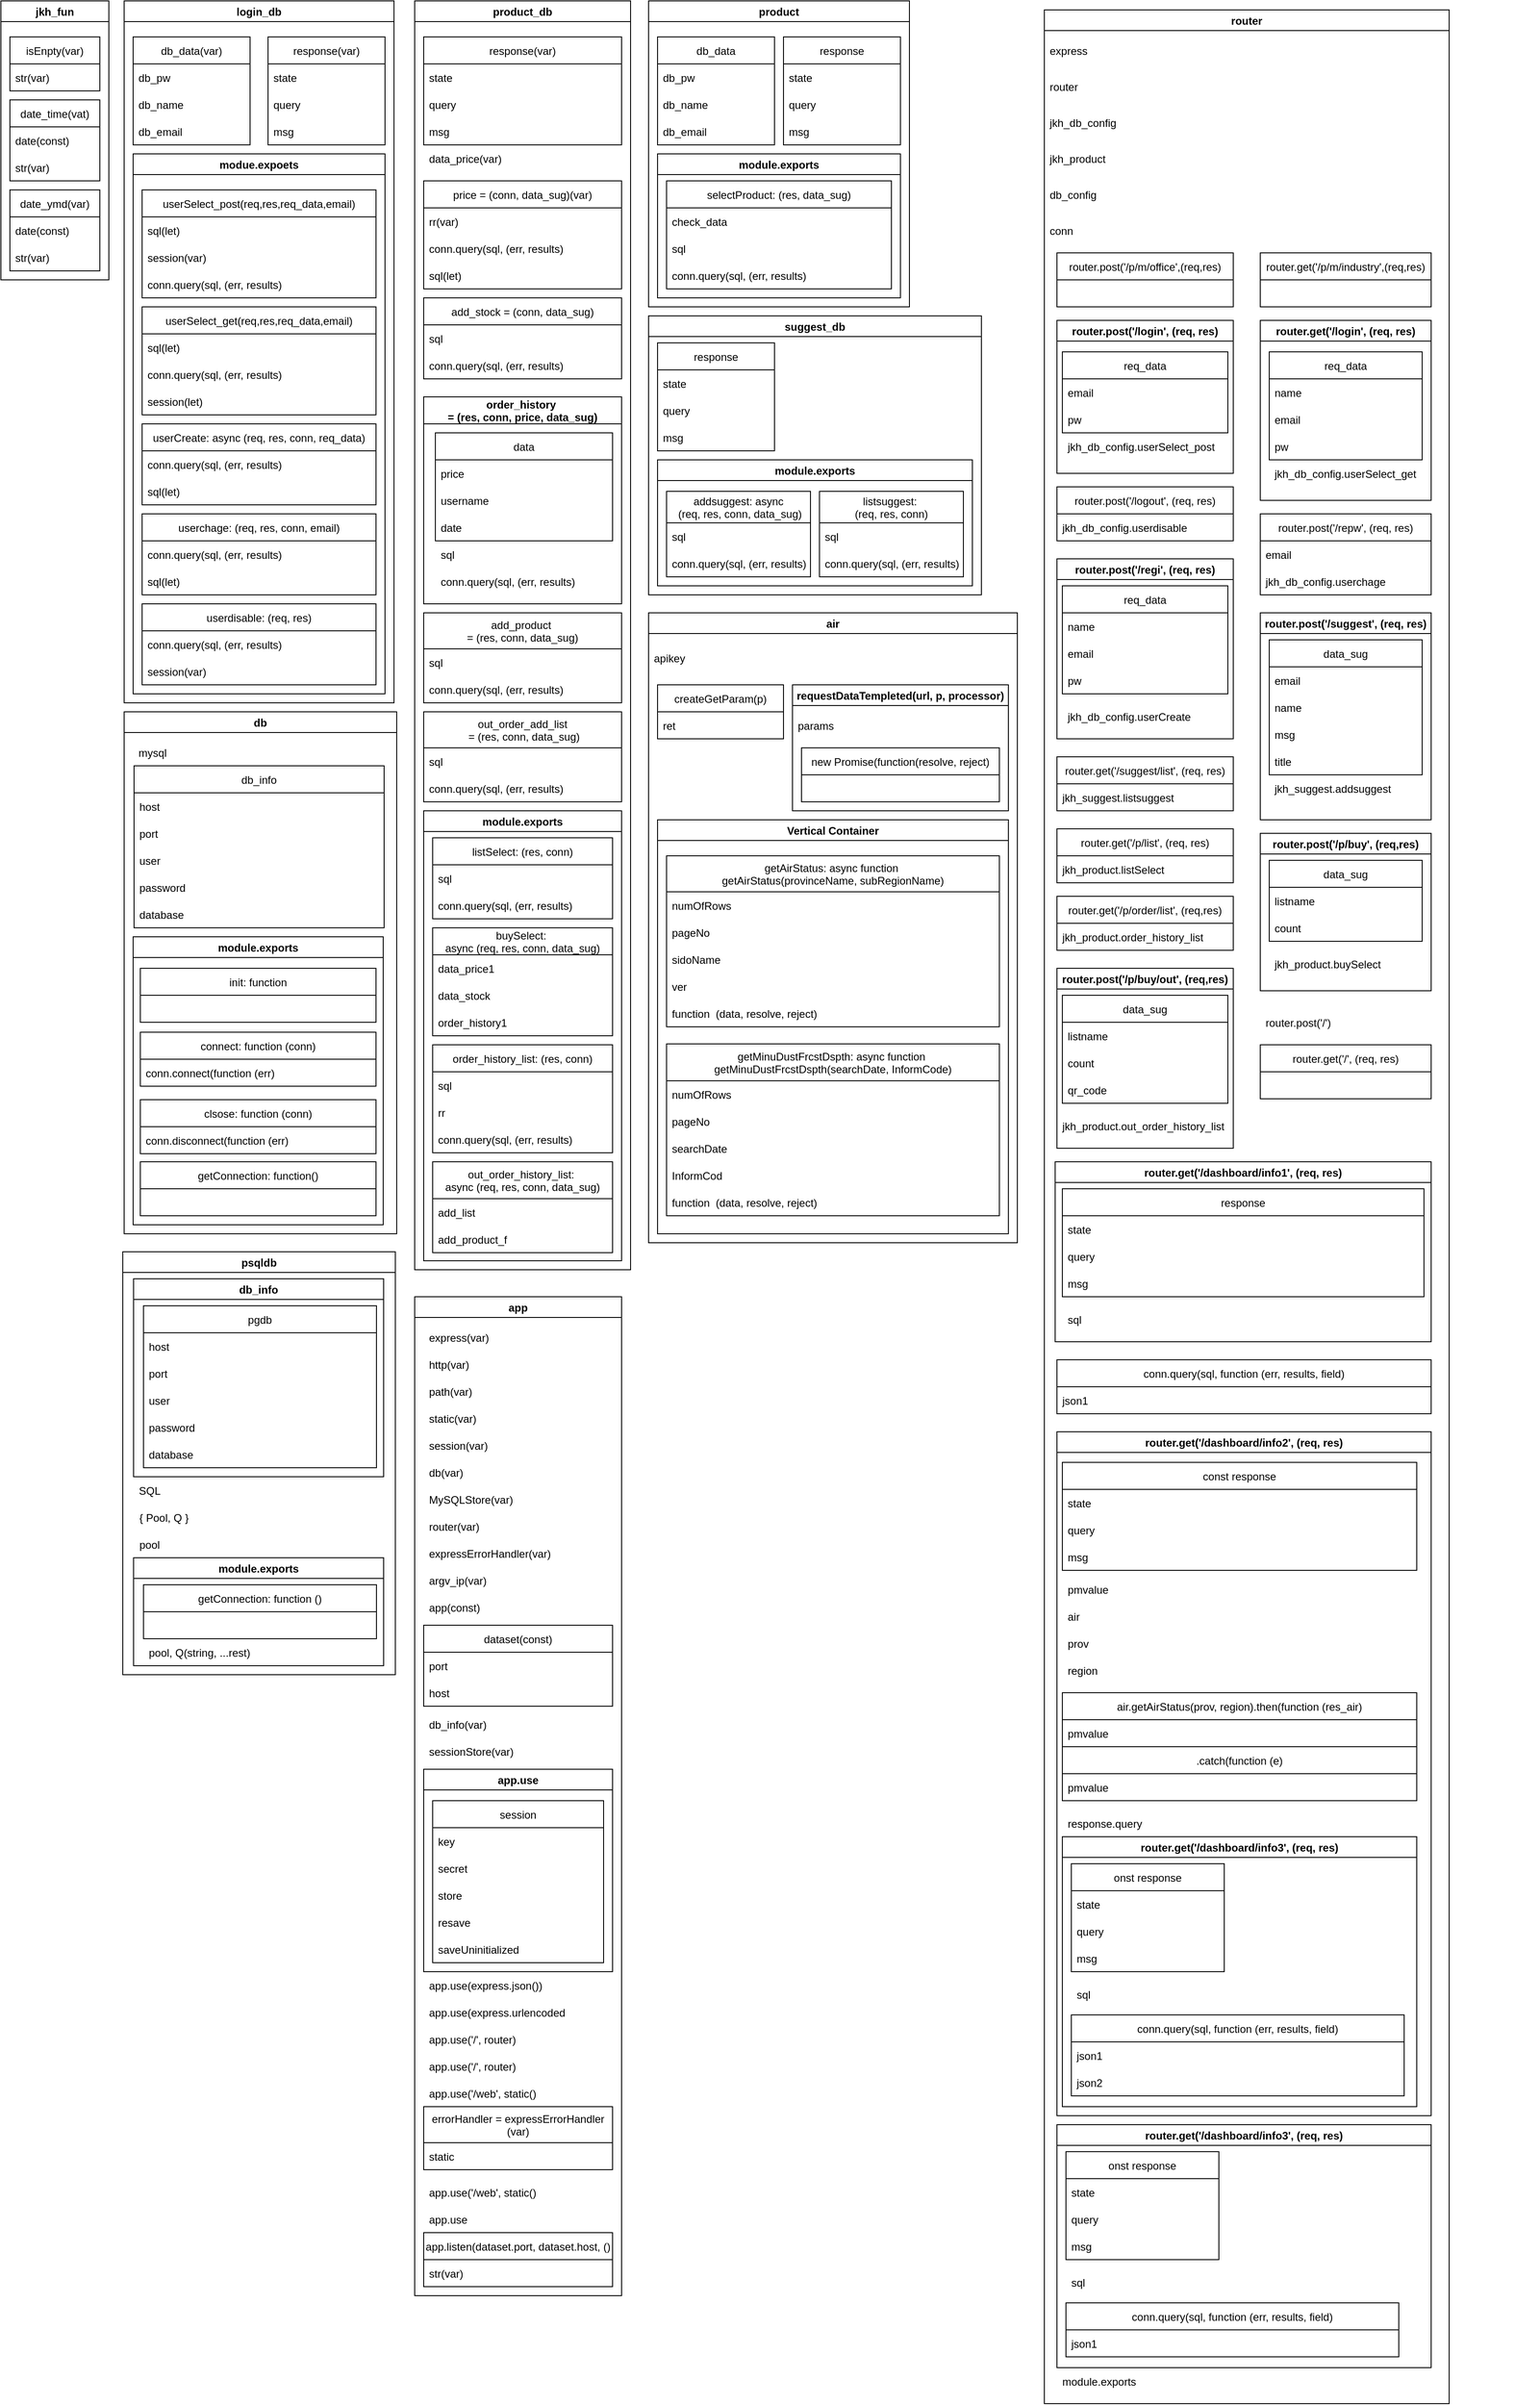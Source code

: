 <mxfile version="15.3.1" type="device"><diagram id="zbhKwRm-4hKjMfvtLTTV" name="Page-1"><mxGraphModel dx="3266" dy="760" grid="1" gridSize="10" guides="1" tooltips="1" connect="1" arrows="1" fold="1" page="1" pageScale="1" pageWidth="827" pageHeight="1169" math="0" shadow="0"><root><mxCell id="0"/><mxCell id="1" parent="0"/><mxCell id="4DKcUvc8PIfFTu9i2syJ-5" value="jkh_fun" style="swimlane;startSize=23;" vertex="1" parent="1"><mxGeometry x="-850" y="10" width="120" height="310" as="geometry"/></mxCell><mxCell id="4DKcUvc8PIfFTu9i2syJ-1" value="isEnpty(var)" style="swimlane;fontStyle=0;childLayout=stackLayout;horizontal=1;startSize=30;horizontalStack=0;resizeParent=1;resizeParentMax=0;resizeLast=0;collapsible=1;marginBottom=0;" vertex="1" parent="4DKcUvc8PIfFTu9i2syJ-5"><mxGeometry x="10" y="40" width="100" height="60" as="geometry"/></mxCell><mxCell id="4DKcUvc8PIfFTu9i2syJ-3" value="str(var)" style="text;strokeColor=none;fillColor=none;align=left;verticalAlign=middle;spacingLeft=4;spacingRight=4;overflow=hidden;points=[[0,0.5],[1,0.5]];portConstraint=eastwest;rotatable=0;" vertex="1" parent="4DKcUvc8PIfFTu9i2syJ-1"><mxGeometry y="30" width="100" height="30" as="geometry"/></mxCell><mxCell id="4DKcUvc8PIfFTu9i2syJ-11" value="date_time(vat)" style="swimlane;fontStyle=0;childLayout=stackLayout;horizontal=1;startSize=30;horizontalStack=0;resizeParent=1;resizeParentMax=0;resizeLast=0;collapsible=1;marginBottom=0;" vertex="1" parent="4DKcUvc8PIfFTu9i2syJ-5"><mxGeometry x="10" y="110" width="100" height="90" as="geometry"/></mxCell><mxCell id="4DKcUvc8PIfFTu9i2syJ-12" value="date(const)" style="text;strokeColor=none;fillColor=none;align=left;verticalAlign=middle;spacingLeft=4;spacingRight=4;overflow=hidden;points=[[0,0.5],[1,0.5]];portConstraint=eastwest;rotatable=0;" vertex="1" parent="4DKcUvc8PIfFTu9i2syJ-11"><mxGeometry y="30" width="100" height="30" as="geometry"/></mxCell><mxCell id="4DKcUvc8PIfFTu9i2syJ-13" value="str(var)" style="text;strokeColor=none;fillColor=none;align=left;verticalAlign=middle;spacingLeft=4;spacingRight=4;overflow=hidden;points=[[0,0.5],[1,0.5]];portConstraint=eastwest;rotatable=0;" vertex="1" parent="4DKcUvc8PIfFTu9i2syJ-11"><mxGeometry y="60" width="100" height="30" as="geometry"/></mxCell><mxCell id="4DKcUvc8PIfFTu9i2syJ-15" value="date_ymd(var)" style="swimlane;fontStyle=0;childLayout=stackLayout;horizontal=1;startSize=30;horizontalStack=0;resizeParent=1;resizeParentMax=0;resizeLast=0;collapsible=1;marginBottom=0;" vertex="1" parent="4DKcUvc8PIfFTu9i2syJ-5"><mxGeometry x="10" y="210" width="100" height="90" as="geometry"/></mxCell><mxCell id="4DKcUvc8PIfFTu9i2syJ-16" value="date(const)" style="text;strokeColor=none;fillColor=none;align=left;verticalAlign=middle;spacingLeft=4;spacingRight=4;overflow=hidden;points=[[0,0.5],[1,0.5]];portConstraint=eastwest;rotatable=0;" vertex="1" parent="4DKcUvc8PIfFTu9i2syJ-15"><mxGeometry y="30" width="100" height="30" as="geometry"/></mxCell><mxCell id="4DKcUvc8PIfFTu9i2syJ-17" value="str(var)" style="text;strokeColor=none;fillColor=none;align=left;verticalAlign=middle;spacingLeft=4;spacingRight=4;overflow=hidden;points=[[0,0.5],[1,0.5]];portConstraint=eastwest;rotatable=0;" vertex="1" parent="4DKcUvc8PIfFTu9i2syJ-15"><mxGeometry y="60" width="100" height="30" as="geometry"/></mxCell><mxCell id="4DKcUvc8PIfFTu9i2syJ-25" value="login_db" style="swimlane;" vertex="1" parent="1"><mxGeometry x="-713" y="10" width="300" height="780" as="geometry"/></mxCell><mxCell id="4DKcUvc8PIfFTu9i2syJ-26" value="db_data(var)" style="swimlane;fontStyle=0;childLayout=stackLayout;horizontal=1;startSize=30;horizontalStack=0;resizeParent=1;resizeParentMax=0;resizeLast=0;collapsible=1;marginBottom=0;" vertex="1" parent="4DKcUvc8PIfFTu9i2syJ-25"><mxGeometry x="10" y="40" width="130" height="120" as="geometry"/></mxCell><mxCell id="4DKcUvc8PIfFTu9i2syJ-27" value="db_pw" style="text;strokeColor=none;fillColor=none;align=left;verticalAlign=middle;spacingLeft=4;spacingRight=4;overflow=hidden;points=[[0,0.5],[1,0.5]];portConstraint=eastwest;rotatable=0;" vertex="1" parent="4DKcUvc8PIfFTu9i2syJ-26"><mxGeometry y="30" width="130" height="30" as="geometry"/></mxCell><mxCell id="4DKcUvc8PIfFTu9i2syJ-28" value="db_name" style="text;strokeColor=none;fillColor=none;align=left;verticalAlign=middle;spacingLeft=4;spacingRight=4;overflow=hidden;points=[[0,0.5],[1,0.5]];portConstraint=eastwest;rotatable=0;" vertex="1" parent="4DKcUvc8PIfFTu9i2syJ-26"><mxGeometry y="60" width="130" height="30" as="geometry"/></mxCell><mxCell id="4DKcUvc8PIfFTu9i2syJ-29" value="db_email" style="text;strokeColor=none;fillColor=none;align=left;verticalAlign=middle;spacingLeft=4;spacingRight=4;overflow=hidden;points=[[0,0.5],[1,0.5]];portConstraint=eastwest;rotatable=0;" vertex="1" parent="4DKcUvc8PIfFTu9i2syJ-26"><mxGeometry y="90" width="130" height="30" as="geometry"/></mxCell><mxCell id="4DKcUvc8PIfFTu9i2syJ-40" value="modue.expoets" style="swimlane;" vertex="1" parent="4DKcUvc8PIfFTu9i2syJ-25"><mxGeometry x="10" y="170" width="280" height="600" as="geometry"/></mxCell><mxCell id="4DKcUvc8PIfFTu9i2syJ-41" value="userSelect_post(req,res,req_data,email)" style="swimlane;fontStyle=0;childLayout=stackLayout;horizontal=1;startSize=30;horizontalStack=0;resizeParent=1;resizeParentMax=0;resizeLast=0;collapsible=1;marginBottom=0;" vertex="1" parent="4DKcUvc8PIfFTu9i2syJ-40"><mxGeometry x="10" y="40" width="260" height="120" as="geometry"/></mxCell><mxCell id="4DKcUvc8PIfFTu9i2syJ-42" value="sql(let)" style="text;strokeColor=none;fillColor=none;align=left;verticalAlign=middle;spacingLeft=4;spacingRight=4;overflow=hidden;points=[[0,0.5],[1,0.5]];portConstraint=eastwest;rotatable=0;" vertex="1" parent="4DKcUvc8PIfFTu9i2syJ-41"><mxGeometry y="30" width="260" height="30" as="geometry"/></mxCell><mxCell id="4DKcUvc8PIfFTu9i2syJ-43" value="session(var)" style="text;strokeColor=none;fillColor=none;align=left;verticalAlign=middle;spacingLeft=4;spacingRight=4;overflow=hidden;points=[[0,0.5],[1,0.5]];portConstraint=eastwest;rotatable=0;" vertex="1" parent="4DKcUvc8PIfFTu9i2syJ-41"><mxGeometry y="60" width="260" height="30" as="geometry"/></mxCell><mxCell id="4DKcUvc8PIfFTu9i2syJ-199" value="conn.query(sql, (err, results)" style="text;strokeColor=none;fillColor=none;align=left;verticalAlign=middle;spacingLeft=4;spacingRight=4;overflow=hidden;points=[[0,0.5],[1,0.5]];portConstraint=eastwest;rotatable=0;" vertex="1" parent="4DKcUvc8PIfFTu9i2syJ-41"><mxGeometry y="90" width="260" height="30" as="geometry"/></mxCell><mxCell id="4DKcUvc8PIfFTu9i2syJ-45" value="userSelect_get(req,res,req_data,email)" style="swimlane;fontStyle=0;childLayout=stackLayout;horizontal=1;startSize=30;horizontalStack=0;resizeParent=1;resizeParentMax=0;resizeLast=0;collapsible=1;marginBottom=0;" vertex="1" parent="4DKcUvc8PIfFTu9i2syJ-40"><mxGeometry x="10" y="170" width="260" height="120" as="geometry"/></mxCell><mxCell id="4DKcUvc8PIfFTu9i2syJ-46" value="sql(let)" style="text;strokeColor=none;fillColor=none;align=left;verticalAlign=middle;spacingLeft=4;spacingRight=4;overflow=hidden;points=[[0,0.5],[1,0.5]];portConstraint=eastwest;rotatable=0;" vertex="1" parent="4DKcUvc8PIfFTu9i2syJ-45"><mxGeometry y="30" width="260" height="30" as="geometry"/></mxCell><mxCell id="4DKcUvc8PIfFTu9i2syJ-200" value="conn.query(sql, (err, results)" style="text;strokeColor=none;fillColor=none;align=left;verticalAlign=middle;spacingLeft=4;spacingRight=4;overflow=hidden;points=[[0,0.5],[1,0.5]];portConstraint=eastwest;rotatable=0;" vertex="1" parent="4DKcUvc8PIfFTu9i2syJ-45"><mxGeometry y="60" width="260" height="30" as="geometry"/></mxCell><mxCell id="4DKcUvc8PIfFTu9i2syJ-47" value="session(let)" style="text;strokeColor=none;fillColor=none;align=left;verticalAlign=middle;spacingLeft=4;spacingRight=4;overflow=hidden;points=[[0,0.5],[1,0.5]];portConstraint=eastwest;rotatable=0;" vertex="1" parent="4DKcUvc8PIfFTu9i2syJ-45"><mxGeometry y="90" width="260" height="30" as="geometry"/></mxCell><mxCell id="4DKcUvc8PIfFTu9i2syJ-67" value="userCreate: async (req, res, conn, req_data)" style="swimlane;fontStyle=0;childLayout=stackLayout;horizontal=1;startSize=30;horizontalStack=0;resizeParent=1;resizeParentMax=0;resizeLast=0;collapsible=1;marginBottom=0;" vertex="1" parent="4DKcUvc8PIfFTu9i2syJ-40"><mxGeometry x="10" y="300" width="260" height="90" as="geometry"/></mxCell><mxCell id="4DKcUvc8PIfFTu9i2syJ-201" value="conn.query(sql, (err, results)" style="text;strokeColor=none;fillColor=none;align=left;verticalAlign=middle;spacingLeft=4;spacingRight=4;overflow=hidden;points=[[0,0.5],[1,0.5]];portConstraint=eastwest;rotatable=0;" vertex="1" parent="4DKcUvc8PIfFTu9i2syJ-67"><mxGeometry y="30" width="260" height="30" as="geometry"/></mxCell><mxCell id="4DKcUvc8PIfFTu9i2syJ-68" value="sql(let)" style="text;strokeColor=none;fillColor=none;align=left;verticalAlign=middle;spacingLeft=4;spacingRight=4;overflow=hidden;points=[[0,0.5],[1,0.5]];portConstraint=eastwest;rotatable=0;" vertex="1" parent="4DKcUvc8PIfFTu9i2syJ-67"><mxGeometry y="60" width="260" height="30" as="geometry"/></mxCell><mxCell id="4DKcUvc8PIfFTu9i2syJ-71" value="userchage: (req, res, conn, email)" style="swimlane;fontStyle=0;childLayout=stackLayout;horizontal=1;startSize=30;horizontalStack=0;resizeParent=1;resizeParentMax=0;resizeLast=0;collapsible=1;marginBottom=0;" vertex="1" parent="4DKcUvc8PIfFTu9i2syJ-40"><mxGeometry x="10" y="400" width="260" height="90" as="geometry"/></mxCell><mxCell id="4DKcUvc8PIfFTu9i2syJ-202" value="conn.query(sql, (err, results)" style="text;strokeColor=none;fillColor=none;align=left;verticalAlign=middle;spacingLeft=4;spacingRight=4;overflow=hidden;points=[[0,0.5],[1,0.5]];portConstraint=eastwest;rotatable=0;" vertex="1" parent="4DKcUvc8PIfFTu9i2syJ-71"><mxGeometry y="30" width="260" height="30" as="geometry"/></mxCell><mxCell id="4DKcUvc8PIfFTu9i2syJ-72" value="sql(let)" style="text;strokeColor=none;fillColor=none;align=left;verticalAlign=middle;spacingLeft=4;spacingRight=4;overflow=hidden;points=[[0,0.5],[1,0.5]];portConstraint=eastwest;rotatable=0;" vertex="1" parent="4DKcUvc8PIfFTu9i2syJ-71"><mxGeometry y="60" width="260" height="30" as="geometry"/></mxCell><mxCell id="4DKcUvc8PIfFTu9i2syJ-75" value="userdisable: (req, res)" style="swimlane;fontStyle=0;childLayout=stackLayout;horizontal=1;startSize=30;horizontalStack=0;resizeParent=1;resizeParentMax=0;resizeLast=0;collapsible=1;marginBottom=0;" vertex="1" parent="4DKcUvc8PIfFTu9i2syJ-40"><mxGeometry x="10" y="500" width="260" height="90" as="geometry"/></mxCell><mxCell id="4DKcUvc8PIfFTu9i2syJ-203" value="conn.query(sql, (err, results)" style="text;strokeColor=none;fillColor=none;align=left;verticalAlign=middle;spacingLeft=4;spacingRight=4;overflow=hidden;points=[[0,0.5],[1,0.5]];portConstraint=eastwest;rotatable=0;" vertex="1" parent="4DKcUvc8PIfFTu9i2syJ-75"><mxGeometry y="30" width="260" height="30" as="geometry"/></mxCell><mxCell id="4DKcUvc8PIfFTu9i2syJ-76" value="session(var)" style="text;strokeColor=none;fillColor=none;align=left;verticalAlign=middle;spacingLeft=4;spacingRight=4;overflow=hidden;points=[[0,0.5],[1,0.5]];portConstraint=eastwest;rotatable=0;" vertex="1" parent="4DKcUvc8PIfFTu9i2syJ-75"><mxGeometry y="60" width="260" height="30" as="geometry"/></mxCell><mxCell id="4DKcUvc8PIfFTu9i2syJ-32" value="response(var)" style="swimlane;fontStyle=0;childLayout=stackLayout;horizontal=1;startSize=30;horizontalStack=0;resizeParent=1;resizeParentMax=0;resizeLast=0;collapsible=1;marginBottom=0;" vertex="1" parent="4DKcUvc8PIfFTu9i2syJ-25"><mxGeometry x="160" y="40" width="130" height="120" as="geometry"/></mxCell><mxCell id="4DKcUvc8PIfFTu9i2syJ-33" value="state" style="text;strokeColor=none;fillColor=none;align=left;verticalAlign=middle;spacingLeft=4;spacingRight=4;overflow=hidden;points=[[0,0.5],[1,0.5]];portConstraint=eastwest;rotatable=0;" vertex="1" parent="4DKcUvc8PIfFTu9i2syJ-32"><mxGeometry y="30" width="130" height="30" as="geometry"/></mxCell><mxCell id="4DKcUvc8PIfFTu9i2syJ-34" value="query" style="text;strokeColor=none;fillColor=none;align=left;verticalAlign=middle;spacingLeft=4;spacingRight=4;overflow=hidden;points=[[0,0.5],[1,0.5]];portConstraint=eastwest;rotatable=0;" vertex="1" parent="4DKcUvc8PIfFTu9i2syJ-32"><mxGeometry y="60" width="130" height="30" as="geometry"/></mxCell><mxCell id="4DKcUvc8PIfFTu9i2syJ-35" value="msg" style="text;strokeColor=none;fillColor=none;align=left;verticalAlign=middle;spacingLeft=4;spacingRight=4;overflow=hidden;points=[[0,0.5],[1,0.5]];portConstraint=eastwest;rotatable=0;" vertex="1" parent="4DKcUvc8PIfFTu9i2syJ-32"><mxGeometry y="90" width="130" height="30" as="geometry"/></mxCell><mxCell id="4DKcUvc8PIfFTu9i2syJ-79" value="product_db" style="swimlane;" vertex="1" parent="1"><mxGeometry x="-390" y="10" width="240" height="1410" as="geometry"/></mxCell><mxCell id="4DKcUvc8PIfFTu9i2syJ-84" value="response(var)" style="swimlane;fontStyle=0;childLayout=stackLayout;horizontal=1;startSize=30;horizontalStack=0;resizeParent=1;resizeParentMax=0;resizeLast=0;collapsible=1;marginBottom=0;" vertex="1" parent="4DKcUvc8PIfFTu9i2syJ-79"><mxGeometry x="10" y="40" width="220" height="120" as="geometry"/></mxCell><mxCell id="4DKcUvc8PIfFTu9i2syJ-85" value="state" style="text;strokeColor=none;fillColor=none;align=left;verticalAlign=middle;spacingLeft=4;spacingRight=4;overflow=hidden;points=[[0,0.5],[1,0.5]];portConstraint=eastwest;rotatable=0;" vertex="1" parent="4DKcUvc8PIfFTu9i2syJ-84"><mxGeometry y="30" width="220" height="30" as="geometry"/></mxCell><mxCell id="4DKcUvc8PIfFTu9i2syJ-86" value="query" style="text;strokeColor=none;fillColor=none;align=left;verticalAlign=middle;spacingLeft=4;spacingRight=4;overflow=hidden;points=[[0,0.5],[1,0.5]];portConstraint=eastwest;rotatable=0;" vertex="1" parent="4DKcUvc8PIfFTu9i2syJ-84"><mxGeometry y="60" width="220" height="30" as="geometry"/></mxCell><mxCell id="4DKcUvc8PIfFTu9i2syJ-87" value="msg" style="text;strokeColor=none;fillColor=none;align=left;verticalAlign=middle;spacingLeft=4;spacingRight=4;overflow=hidden;points=[[0,0.5],[1,0.5]];portConstraint=eastwest;rotatable=0;" vertex="1" parent="4DKcUvc8PIfFTu9i2syJ-84"><mxGeometry y="90" width="220" height="30" as="geometry"/></mxCell><mxCell id="4DKcUvc8PIfFTu9i2syJ-88" value="price = (conn, data_sug)(var)" style="swimlane;fontStyle=0;childLayout=stackLayout;horizontal=1;startSize=30;horizontalStack=0;resizeParent=1;resizeParentMax=0;resizeLast=0;collapsible=1;marginBottom=0;" vertex="1" parent="4DKcUvc8PIfFTu9i2syJ-79"><mxGeometry x="10" y="200" width="220" height="120" as="geometry"/></mxCell><mxCell id="4DKcUvc8PIfFTu9i2syJ-89" value="rr(var)" style="text;strokeColor=none;fillColor=none;align=left;verticalAlign=middle;spacingLeft=4;spacingRight=4;overflow=hidden;points=[[0,0.5],[1,0.5]];portConstraint=eastwest;rotatable=0;" vertex="1" parent="4DKcUvc8PIfFTu9i2syJ-88"><mxGeometry y="30" width="220" height="30" as="geometry"/></mxCell><mxCell id="4DKcUvc8PIfFTu9i2syJ-175" value="conn.query(sql, (err, results)" style="text;strokeColor=none;fillColor=none;align=left;verticalAlign=middle;spacingLeft=4;spacingRight=4;overflow=hidden;points=[[0,0.5],[1,0.5]];portConstraint=eastwest;rotatable=0;" vertex="1" parent="4DKcUvc8PIfFTu9i2syJ-88"><mxGeometry y="60" width="220" height="30" as="geometry"/></mxCell><mxCell id="4DKcUvc8PIfFTu9i2syJ-90" value="sql(let)" style="text;strokeColor=none;fillColor=none;align=left;verticalAlign=middle;spacingLeft=4;spacingRight=4;overflow=hidden;points=[[0,0.5],[1,0.5]];portConstraint=eastwest;rotatable=0;" vertex="1" parent="4DKcUvc8PIfFTu9i2syJ-88"><mxGeometry y="90" width="220" height="30" as="geometry"/></mxCell><mxCell id="4DKcUvc8PIfFTu9i2syJ-92" value="add_stock = (conn, data_sug)" style="swimlane;fontStyle=0;childLayout=stackLayout;horizontal=1;startSize=30;horizontalStack=0;resizeParent=1;resizeParentMax=0;resizeLast=0;collapsible=1;marginBottom=0;" vertex="1" parent="4DKcUvc8PIfFTu9i2syJ-79"><mxGeometry x="10" y="330" width="220" height="90" as="geometry"/></mxCell><mxCell id="4DKcUvc8PIfFTu9i2syJ-93" value="sql" style="text;strokeColor=none;fillColor=none;align=left;verticalAlign=middle;spacingLeft=4;spacingRight=4;overflow=hidden;points=[[0,0.5],[1,0.5]];portConstraint=eastwest;rotatable=0;" vertex="1" parent="4DKcUvc8PIfFTu9i2syJ-92"><mxGeometry y="30" width="220" height="30" as="geometry"/></mxCell><mxCell id="4DKcUvc8PIfFTu9i2syJ-188" value="conn.query(sql, (err, results)" style="text;strokeColor=none;fillColor=none;align=left;verticalAlign=middle;spacingLeft=4;spacingRight=4;overflow=hidden;points=[[0,0.5],[1,0.5]];portConstraint=eastwest;rotatable=0;" vertex="1" parent="4DKcUvc8PIfFTu9i2syJ-92"><mxGeometry y="60" width="220" height="30" as="geometry"/></mxCell><mxCell id="4DKcUvc8PIfFTu9i2syJ-104" value="order_history &#10;= (res, conn, price, data_sug)" style="swimlane;startSize=30;" vertex="1" parent="4DKcUvc8PIfFTu9i2syJ-79"><mxGeometry x="10" y="440" width="220" height="230" as="geometry"/></mxCell><mxCell id="4DKcUvc8PIfFTu9i2syJ-105" value="data" style="swimlane;fontStyle=0;childLayout=stackLayout;horizontal=1;startSize=30;horizontalStack=0;resizeParent=1;resizeParentMax=0;resizeLast=0;collapsible=1;marginBottom=0;" vertex="1" parent="4DKcUvc8PIfFTu9i2syJ-104"><mxGeometry x="13" y="40" width="197" height="120" as="geometry"/></mxCell><mxCell id="4DKcUvc8PIfFTu9i2syJ-106" value="price" style="text;strokeColor=none;fillColor=none;align=left;verticalAlign=middle;spacingLeft=4;spacingRight=4;overflow=hidden;points=[[0,0.5],[1,0.5]];portConstraint=eastwest;rotatable=0;" vertex="1" parent="4DKcUvc8PIfFTu9i2syJ-105"><mxGeometry y="30" width="197" height="30" as="geometry"/></mxCell><mxCell id="4DKcUvc8PIfFTu9i2syJ-107" value="username" style="text;strokeColor=none;fillColor=none;align=left;verticalAlign=middle;spacingLeft=4;spacingRight=4;overflow=hidden;points=[[0,0.5],[1,0.5]];portConstraint=eastwest;rotatable=0;" vertex="1" parent="4DKcUvc8PIfFTu9i2syJ-105"><mxGeometry y="60" width="197" height="30" as="geometry"/></mxCell><mxCell id="4DKcUvc8PIfFTu9i2syJ-108" value="date" style="text;strokeColor=none;fillColor=none;align=left;verticalAlign=middle;spacingLeft=4;spacingRight=4;overflow=hidden;points=[[0,0.5],[1,0.5]];portConstraint=eastwest;rotatable=0;" vertex="1" parent="4DKcUvc8PIfFTu9i2syJ-105"><mxGeometry y="90" width="197" height="30" as="geometry"/></mxCell><mxCell id="4DKcUvc8PIfFTu9i2syJ-110" value="sql" style="text;strokeColor=none;fillColor=none;align=left;verticalAlign=middle;spacingLeft=4;spacingRight=4;overflow=hidden;points=[[0,0.5],[1,0.5]];portConstraint=eastwest;rotatable=0;" vertex="1" parent="4DKcUvc8PIfFTu9i2syJ-104"><mxGeometry x="13" y="160" width="180" height="30" as="geometry"/></mxCell><mxCell id="4DKcUvc8PIfFTu9i2syJ-191" value="conn.query(sql, (err, results)" style="text;strokeColor=none;fillColor=none;align=left;verticalAlign=middle;spacingLeft=4;spacingRight=4;overflow=hidden;points=[[0,0.5],[1,0.5]];portConstraint=eastwest;rotatable=0;" vertex="1" parent="4DKcUvc8PIfFTu9i2syJ-104"><mxGeometry x="13" y="190" width="160" height="30" as="geometry"/></mxCell><mxCell id="4DKcUvc8PIfFTu9i2syJ-111" value="add_product &#10;= (res, conn, data_sug)" style="swimlane;fontStyle=0;childLayout=stackLayout;horizontal=1;startSize=40;horizontalStack=0;resizeParent=1;resizeParentMax=0;resizeLast=0;collapsible=1;marginBottom=0;" vertex="1" parent="4DKcUvc8PIfFTu9i2syJ-79"><mxGeometry x="10" y="680" width="220" height="100" as="geometry"/></mxCell><mxCell id="4DKcUvc8PIfFTu9i2syJ-112" value="sql" style="text;strokeColor=none;fillColor=none;align=left;verticalAlign=middle;spacingLeft=4;spacingRight=4;overflow=hidden;points=[[0,0.5],[1,0.5]];portConstraint=eastwest;rotatable=0;" vertex="1" parent="4DKcUvc8PIfFTu9i2syJ-111"><mxGeometry y="40" width="220" height="30" as="geometry"/></mxCell><mxCell id="4DKcUvc8PIfFTu9i2syJ-194" value="conn.query(sql, (err, results)" style="text;strokeColor=none;fillColor=none;align=left;verticalAlign=middle;spacingLeft=4;spacingRight=4;overflow=hidden;points=[[0,0.5],[1,0.5]];portConstraint=eastwest;rotatable=0;" vertex="1" parent="4DKcUvc8PIfFTu9i2syJ-111"><mxGeometry y="70" width="220" height="30" as="geometry"/></mxCell><mxCell id="4DKcUvc8PIfFTu9i2syJ-115" value="out_order_add_list&#10; = (res, conn, data_sug)" style="swimlane;fontStyle=0;childLayout=stackLayout;horizontal=1;startSize=40;horizontalStack=0;resizeParent=1;resizeParentMax=0;resizeLast=0;collapsible=1;marginBottom=0;" vertex="1" parent="4DKcUvc8PIfFTu9i2syJ-79"><mxGeometry x="10" y="790" width="220" height="100" as="geometry"/></mxCell><mxCell id="4DKcUvc8PIfFTu9i2syJ-116" value="sql" style="text;strokeColor=none;fillColor=none;align=left;verticalAlign=middle;spacingLeft=4;spacingRight=4;overflow=hidden;points=[[0,0.5],[1,0.5]];portConstraint=eastwest;rotatable=0;" vertex="1" parent="4DKcUvc8PIfFTu9i2syJ-115"><mxGeometry y="40" width="220" height="30" as="geometry"/></mxCell><mxCell id="4DKcUvc8PIfFTu9i2syJ-196" value="conn.query(sql, (err, results)" style="text;strokeColor=none;fillColor=none;align=left;verticalAlign=middle;spacingLeft=4;spacingRight=4;overflow=hidden;points=[[0,0.5],[1,0.5]];portConstraint=eastwest;rotatable=0;" vertex="1" parent="4DKcUvc8PIfFTu9i2syJ-115"><mxGeometry y="70" width="220" height="30" as="geometry"/></mxCell><mxCell id="4DKcUvc8PIfFTu9i2syJ-119" value="module.exports" style="swimlane;" vertex="1" parent="4DKcUvc8PIfFTu9i2syJ-79"><mxGeometry x="10" y="900" width="220" height="500" as="geometry"/></mxCell><mxCell id="4DKcUvc8PIfFTu9i2syJ-120" value="listSelect: (res, conn)" style="swimlane;fontStyle=0;childLayout=stackLayout;horizontal=1;startSize=30;horizontalStack=0;resizeParent=1;resizeParentMax=0;resizeLast=0;collapsible=1;marginBottom=0;" vertex="1" parent="4DKcUvc8PIfFTu9i2syJ-119"><mxGeometry x="10" y="30" width="200" height="90" as="geometry"/></mxCell><mxCell id="4DKcUvc8PIfFTu9i2syJ-121" value="sql" style="text;strokeColor=none;fillColor=none;align=left;verticalAlign=middle;spacingLeft=4;spacingRight=4;overflow=hidden;points=[[0,0.5],[1,0.5]];portConstraint=eastwest;rotatable=0;" vertex="1" parent="4DKcUvc8PIfFTu9i2syJ-120"><mxGeometry y="30" width="200" height="30" as="geometry"/></mxCell><mxCell id="4DKcUvc8PIfFTu9i2syJ-198" value="conn.query(sql, (err, results)" style="text;strokeColor=none;fillColor=none;align=left;verticalAlign=middle;spacingLeft=4;spacingRight=4;overflow=hidden;points=[[0,0.5],[1,0.5]];portConstraint=eastwest;rotatable=0;" vertex="1" parent="4DKcUvc8PIfFTu9i2syJ-120"><mxGeometry y="60" width="200" height="30" as="geometry"/></mxCell><mxCell id="4DKcUvc8PIfFTu9i2syJ-124" value="buySelect: &#10;async (req, res, conn, data_sug)" style="swimlane;fontStyle=0;childLayout=stackLayout;horizontal=1;startSize=30;horizontalStack=0;resizeParent=1;resizeParentMax=0;resizeLast=0;collapsible=1;marginBottom=0;" vertex="1" parent="4DKcUvc8PIfFTu9i2syJ-119"><mxGeometry x="10" y="130" width="200" height="120" as="geometry"/></mxCell><mxCell id="4DKcUvc8PIfFTu9i2syJ-125" value="data_price1" style="text;strokeColor=none;fillColor=none;align=left;verticalAlign=middle;spacingLeft=4;spacingRight=4;overflow=hidden;points=[[0,0.5],[1,0.5]];portConstraint=eastwest;rotatable=0;" vertex="1" parent="4DKcUvc8PIfFTu9i2syJ-124"><mxGeometry y="30" width="200" height="30" as="geometry"/></mxCell><mxCell id="4DKcUvc8PIfFTu9i2syJ-126" value="data_stock" style="text;strokeColor=none;fillColor=none;align=left;verticalAlign=middle;spacingLeft=4;spacingRight=4;overflow=hidden;points=[[0,0.5],[1,0.5]];portConstraint=eastwest;rotatable=0;" vertex="1" parent="4DKcUvc8PIfFTu9i2syJ-124"><mxGeometry y="60" width="200" height="30" as="geometry"/></mxCell><mxCell id="4DKcUvc8PIfFTu9i2syJ-127" value="order_history1 " style="text;strokeColor=none;fillColor=none;align=left;verticalAlign=middle;spacingLeft=4;spacingRight=4;overflow=hidden;points=[[0,0.5],[1,0.5]];portConstraint=eastwest;rotatable=0;" vertex="1" parent="4DKcUvc8PIfFTu9i2syJ-124"><mxGeometry y="90" width="200" height="30" as="geometry"/></mxCell><mxCell id="4DKcUvc8PIfFTu9i2syJ-128" value="order_history_list: (res, conn)" style="swimlane;fontStyle=0;childLayout=stackLayout;horizontal=1;startSize=30;horizontalStack=0;resizeParent=1;resizeParentMax=0;resizeLast=0;collapsible=1;marginBottom=0;" vertex="1" parent="4DKcUvc8PIfFTu9i2syJ-119"><mxGeometry x="10" y="260" width="200" height="120" as="geometry"/></mxCell><mxCell id="4DKcUvc8PIfFTu9i2syJ-129" value="sql" style="text;strokeColor=none;fillColor=none;align=left;verticalAlign=middle;spacingLeft=4;spacingRight=4;overflow=hidden;points=[[0,0.5],[1,0.5]];portConstraint=eastwest;rotatable=0;" vertex="1" parent="4DKcUvc8PIfFTu9i2syJ-128"><mxGeometry y="30" width="200" height="30" as="geometry"/></mxCell><mxCell id="4DKcUvc8PIfFTu9i2syJ-130" value="rr" style="text;strokeColor=none;fillColor=none;align=left;verticalAlign=middle;spacingLeft=4;spacingRight=4;overflow=hidden;points=[[0,0.5],[1,0.5]];portConstraint=eastwest;rotatable=0;" vertex="1" parent="4DKcUvc8PIfFTu9i2syJ-128"><mxGeometry y="60" width="200" height="30" as="geometry"/></mxCell><mxCell id="4DKcUvc8PIfFTu9i2syJ-197" value="conn.query(sql, (err, results)" style="text;strokeColor=none;fillColor=none;align=left;verticalAlign=middle;spacingLeft=4;spacingRight=4;overflow=hidden;points=[[0,0.5],[1,0.5]];portConstraint=eastwest;rotatable=0;" vertex="1" parent="4DKcUvc8PIfFTu9i2syJ-128"><mxGeometry y="90" width="200" height="30" as="geometry"/></mxCell><mxCell id="4DKcUvc8PIfFTu9i2syJ-132" value="out_order_history_list: &#10;async (req, res, conn, data_sug)" style="swimlane;fontStyle=0;childLayout=stackLayout;horizontal=1;startSize=41;horizontalStack=0;resizeParent=1;resizeParentMax=0;resizeLast=0;collapsible=1;marginBottom=0;" vertex="1" parent="4DKcUvc8PIfFTu9i2syJ-119"><mxGeometry x="10" y="390" width="200" height="101" as="geometry"/></mxCell><mxCell id="4DKcUvc8PIfFTu9i2syJ-133" value="add_list" style="text;strokeColor=none;fillColor=none;align=left;verticalAlign=middle;spacingLeft=4;spacingRight=4;overflow=hidden;points=[[0,0.5],[1,0.5]];portConstraint=eastwest;rotatable=0;" vertex="1" parent="4DKcUvc8PIfFTu9i2syJ-132"><mxGeometry y="41" width="200" height="30" as="geometry"/></mxCell><mxCell id="4DKcUvc8PIfFTu9i2syJ-134" value="add_product_f" style="text;strokeColor=none;fillColor=none;align=left;verticalAlign=middle;spacingLeft=4;spacingRight=4;overflow=hidden;points=[[0,0.5],[1,0.5]];portConstraint=eastwest;rotatable=0;" vertex="1" parent="4DKcUvc8PIfFTu9i2syJ-132"><mxGeometry y="71" width="200" height="30" as="geometry"/></mxCell><mxCell id="4DKcUvc8PIfFTu9i2syJ-486" value="data_price(var)" style="text;strokeColor=none;fillColor=none;align=left;verticalAlign=middle;spacingLeft=4;spacingRight=4;overflow=hidden;points=[[0,0.5],[1,0.5]];portConstraint=eastwest;rotatable=0;" vertex="1" parent="4DKcUvc8PIfFTu9i2syJ-79"><mxGeometry x="10" y="160" width="220" height="30" as="geometry"/></mxCell><mxCell id="4DKcUvc8PIfFTu9i2syJ-137" value="product" style="swimlane;" vertex="1" parent="1"><mxGeometry x="-130" y="10" width="290" height="340" as="geometry"/></mxCell><mxCell id="4DKcUvc8PIfFTu9i2syJ-138" value="db_data" style="swimlane;fontStyle=0;childLayout=stackLayout;horizontal=1;startSize=30;horizontalStack=0;resizeParent=1;resizeParentMax=0;resizeLast=0;collapsible=1;marginBottom=0;" vertex="1" parent="4DKcUvc8PIfFTu9i2syJ-137"><mxGeometry x="10" y="40" width="130" height="120" as="geometry"/></mxCell><mxCell id="4DKcUvc8PIfFTu9i2syJ-139" value="db_pw" style="text;strokeColor=none;fillColor=none;align=left;verticalAlign=middle;spacingLeft=4;spacingRight=4;overflow=hidden;points=[[0,0.5],[1,0.5]];portConstraint=eastwest;rotatable=0;" vertex="1" parent="4DKcUvc8PIfFTu9i2syJ-138"><mxGeometry y="30" width="130" height="30" as="geometry"/></mxCell><mxCell id="4DKcUvc8PIfFTu9i2syJ-140" value="db_name" style="text;strokeColor=none;fillColor=none;align=left;verticalAlign=middle;spacingLeft=4;spacingRight=4;overflow=hidden;points=[[0,0.5],[1,0.5]];portConstraint=eastwest;rotatable=0;" vertex="1" parent="4DKcUvc8PIfFTu9i2syJ-138"><mxGeometry y="60" width="130" height="30" as="geometry"/></mxCell><mxCell id="4DKcUvc8PIfFTu9i2syJ-141" value="db_email" style="text;strokeColor=none;fillColor=none;align=left;verticalAlign=middle;spacingLeft=4;spacingRight=4;overflow=hidden;points=[[0,0.5],[1,0.5]];portConstraint=eastwest;rotatable=0;" vertex="1" parent="4DKcUvc8PIfFTu9i2syJ-138"><mxGeometry y="90" width="130" height="30" as="geometry"/></mxCell><mxCell id="4DKcUvc8PIfFTu9i2syJ-142" value="response" style="swimlane;fontStyle=0;childLayout=stackLayout;horizontal=1;startSize=30;horizontalStack=0;resizeParent=1;resizeParentMax=0;resizeLast=0;collapsible=1;marginBottom=0;" vertex="1" parent="4DKcUvc8PIfFTu9i2syJ-137"><mxGeometry x="150" y="40" width="130" height="120" as="geometry"/></mxCell><mxCell id="4DKcUvc8PIfFTu9i2syJ-143" value="state" style="text;strokeColor=none;fillColor=none;align=left;verticalAlign=middle;spacingLeft=4;spacingRight=4;overflow=hidden;points=[[0,0.5],[1,0.5]];portConstraint=eastwest;rotatable=0;" vertex="1" parent="4DKcUvc8PIfFTu9i2syJ-142"><mxGeometry y="30" width="130" height="30" as="geometry"/></mxCell><mxCell id="4DKcUvc8PIfFTu9i2syJ-144" value="query" style="text;strokeColor=none;fillColor=none;align=left;verticalAlign=middle;spacingLeft=4;spacingRight=4;overflow=hidden;points=[[0,0.5],[1,0.5]];portConstraint=eastwest;rotatable=0;" vertex="1" parent="4DKcUvc8PIfFTu9i2syJ-142"><mxGeometry y="60" width="130" height="30" as="geometry"/></mxCell><mxCell id="4DKcUvc8PIfFTu9i2syJ-145" value="msg" style="text;strokeColor=none;fillColor=none;align=left;verticalAlign=middle;spacingLeft=4;spacingRight=4;overflow=hidden;points=[[0,0.5],[1,0.5]];portConstraint=eastwest;rotatable=0;" vertex="1" parent="4DKcUvc8PIfFTu9i2syJ-142"><mxGeometry y="90" width="130" height="30" as="geometry"/></mxCell><mxCell id="4DKcUvc8PIfFTu9i2syJ-150" value="module.exports" style="swimlane;" vertex="1" parent="4DKcUvc8PIfFTu9i2syJ-137"><mxGeometry x="10" y="170" width="270" height="160" as="geometry"/></mxCell><mxCell id="4DKcUvc8PIfFTu9i2syJ-151" value="selectProduct: (res, data_sug)" style="swimlane;fontStyle=0;childLayout=stackLayout;horizontal=1;startSize=30;horizontalStack=0;resizeParent=1;resizeParentMax=0;resizeLast=0;collapsible=1;marginBottom=0;" vertex="1" parent="4DKcUvc8PIfFTu9i2syJ-150"><mxGeometry x="10" y="30" width="250" height="120" as="geometry"/></mxCell><mxCell id="4DKcUvc8PIfFTu9i2syJ-152" value="check_data" style="text;strokeColor=none;fillColor=none;align=left;verticalAlign=middle;spacingLeft=4;spacingRight=4;overflow=hidden;points=[[0,0.5],[1,0.5]];portConstraint=eastwest;rotatable=0;" vertex="1" parent="4DKcUvc8PIfFTu9i2syJ-151"><mxGeometry y="30" width="250" height="30" as="geometry"/></mxCell><mxCell id="4DKcUvc8PIfFTu9i2syJ-153" value="sql" style="text;strokeColor=none;fillColor=none;align=left;verticalAlign=middle;spacingLeft=4;spacingRight=4;overflow=hidden;points=[[0,0.5],[1,0.5]];portConstraint=eastwest;rotatable=0;" vertex="1" parent="4DKcUvc8PIfFTu9i2syJ-151"><mxGeometry y="60" width="250" height="30" as="geometry"/></mxCell><mxCell id="4DKcUvc8PIfFTu9i2syJ-174" value="conn.query(sql, (err, results)" style="text;strokeColor=none;fillColor=none;align=left;verticalAlign=middle;spacingLeft=4;spacingRight=4;overflow=hidden;points=[[0,0.5],[1,0.5]];portConstraint=eastwest;rotatable=0;" vertex="1" parent="4DKcUvc8PIfFTu9i2syJ-151"><mxGeometry y="90" width="250" height="30" as="geometry"/></mxCell><mxCell id="4DKcUvc8PIfFTu9i2syJ-155" value="suggest_db" style="swimlane;" vertex="1" parent="1"><mxGeometry x="-130" y="360" width="370" height="310" as="geometry"/></mxCell><mxCell id="4DKcUvc8PIfFTu9i2syJ-156" value="response" style="swimlane;fontStyle=0;childLayout=stackLayout;horizontal=1;startSize=30;horizontalStack=0;resizeParent=1;resizeParentMax=0;resizeLast=0;collapsible=1;marginBottom=0;" vertex="1" parent="4DKcUvc8PIfFTu9i2syJ-155"><mxGeometry x="10" y="30" width="130" height="120" as="geometry"/></mxCell><mxCell id="4DKcUvc8PIfFTu9i2syJ-157" value="state" style="text;strokeColor=none;fillColor=none;align=left;verticalAlign=middle;spacingLeft=4;spacingRight=4;overflow=hidden;points=[[0,0.5],[1,0.5]];portConstraint=eastwest;rotatable=0;" vertex="1" parent="4DKcUvc8PIfFTu9i2syJ-156"><mxGeometry y="30" width="130" height="30" as="geometry"/></mxCell><mxCell id="4DKcUvc8PIfFTu9i2syJ-158" value="query" style="text;strokeColor=none;fillColor=none;align=left;verticalAlign=middle;spacingLeft=4;spacingRight=4;overflow=hidden;points=[[0,0.5],[1,0.5]];portConstraint=eastwest;rotatable=0;" vertex="1" parent="4DKcUvc8PIfFTu9i2syJ-156"><mxGeometry y="60" width="130" height="30" as="geometry"/></mxCell><mxCell id="4DKcUvc8PIfFTu9i2syJ-159" value="msg" style="text;strokeColor=none;fillColor=none;align=left;verticalAlign=middle;spacingLeft=4;spacingRight=4;overflow=hidden;points=[[0,0.5],[1,0.5]];portConstraint=eastwest;rotatable=0;" vertex="1" parent="4DKcUvc8PIfFTu9i2syJ-156"><mxGeometry y="90" width="130" height="30" as="geometry"/></mxCell><mxCell id="4DKcUvc8PIfFTu9i2syJ-160" value="module.exports" style="swimlane;" vertex="1" parent="4DKcUvc8PIfFTu9i2syJ-155"><mxGeometry x="10" y="160" width="350" height="140" as="geometry"/></mxCell><mxCell id="4DKcUvc8PIfFTu9i2syJ-164" value="addsuggest: async&#10; (req, res, conn, data_sug)" style="swimlane;fontStyle=0;childLayout=stackLayout;horizontal=1;startSize=35;horizontalStack=0;resizeParent=1;resizeParentMax=0;resizeLast=0;collapsible=1;marginBottom=0;" vertex="1" parent="4DKcUvc8PIfFTu9i2syJ-160"><mxGeometry x="10" y="35" width="160" height="95" as="geometry"/></mxCell><mxCell id="4DKcUvc8PIfFTu9i2syJ-165" value="sql" style="text;strokeColor=none;fillColor=none;align=left;verticalAlign=middle;spacingLeft=4;spacingRight=4;overflow=hidden;points=[[0,0.5],[1,0.5]];portConstraint=eastwest;rotatable=0;" vertex="1" parent="4DKcUvc8PIfFTu9i2syJ-164"><mxGeometry y="35" width="160" height="30" as="geometry"/></mxCell><mxCell id="4DKcUvc8PIfFTu9i2syJ-172" value="conn.query(sql, (err, results)" style="text;strokeColor=none;fillColor=none;align=left;verticalAlign=middle;spacingLeft=4;spacingRight=4;overflow=hidden;points=[[0,0.5],[1,0.5]];portConstraint=eastwest;rotatable=0;" vertex="1" parent="4DKcUvc8PIfFTu9i2syJ-164"><mxGeometry y="65" width="160" height="30" as="geometry"/></mxCell><mxCell id="4DKcUvc8PIfFTu9i2syJ-168" value="listsuggest: &#10;(req, res, conn)" style="swimlane;fontStyle=0;childLayout=stackLayout;horizontal=1;startSize=35;horizontalStack=0;resizeParent=1;resizeParentMax=0;resizeLast=0;collapsible=1;marginBottom=0;" vertex="1" parent="4DKcUvc8PIfFTu9i2syJ-160"><mxGeometry x="180" y="35" width="160" height="95" as="geometry"/></mxCell><mxCell id="4DKcUvc8PIfFTu9i2syJ-169" value="sql" style="text;strokeColor=none;fillColor=none;align=left;verticalAlign=middle;spacingLeft=4;spacingRight=4;overflow=hidden;points=[[0,0.5],[1,0.5]];portConstraint=eastwest;rotatable=0;" vertex="1" parent="4DKcUvc8PIfFTu9i2syJ-168"><mxGeometry y="35" width="160" height="30" as="geometry"/></mxCell><mxCell id="4DKcUvc8PIfFTu9i2syJ-173" value="conn.query(sql, (err, results)" style="text;strokeColor=none;fillColor=none;align=left;verticalAlign=middle;spacingLeft=4;spacingRight=4;overflow=hidden;points=[[0,0.5],[1,0.5]];portConstraint=eastwest;rotatable=0;" vertex="1" parent="4DKcUvc8PIfFTu9i2syJ-168"><mxGeometry y="65" width="160" height="30" as="geometry"/></mxCell><mxCell id="4DKcUvc8PIfFTu9i2syJ-205" value="air" style="swimlane;" vertex="1" parent="1"><mxGeometry x="-130" y="690" width="410" height="700" as="geometry"/></mxCell><mxCell id="4DKcUvc8PIfFTu9i2syJ-206" value="createGetParam(p)" style="swimlane;fontStyle=0;childLayout=stackLayout;horizontal=1;startSize=30;horizontalStack=0;resizeParent=1;resizeParentMax=0;resizeLast=0;collapsible=1;marginBottom=0;" vertex="1" parent="4DKcUvc8PIfFTu9i2syJ-205"><mxGeometry x="10" y="80" width="140" height="60" as="geometry"/></mxCell><mxCell id="4DKcUvc8PIfFTu9i2syJ-207" value="ret" style="text;strokeColor=none;fillColor=none;align=left;verticalAlign=middle;spacingLeft=4;spacingRight=4;overflow=hidden;points=[[0,0.5],[1,0.5]];portConstraint=eastwest;rotatable=0;" vertex="1" parent="4DKcUvc8PIfFTu9i2syJ-206"><mxGeometry y="30" width="140" height="30" as="geometry"/></mxCell><mxCell id="4DKcUvc8PIfFTu9i2syJ-211" value="apikey" style="text;strokeColor=none;fillColor=none;align=left;verticalAlign=middle;spacingLeft=4;spacingRight=4;overflow=hidden;points=[[0,0.5],[1,0.5]];portConstraint=eastwest;rotatable=0;" vertex="1" parent="4DKcUvc8PIfFTu9i2syJ-205"><mxGeometry y="35" width="410" height="30" as="geometry"/></mxCell><mxCell id="4DKcUvc8PIfFTu9i2syJ-216" value="requestDataTempleted(url, p, processor)" style="swimlane;" vertex="1" parent="4DKcUvc8PIfFTu9i2syJ-205"><mxGeometry x="160" y="80" width="240" height="140" as="geometry"/></mxCell><mxCell id="4DKcUvc8PIfFTu9i2syJ-217" value="new Promise(function(resolve, reject)" style="swimlane;fontStyle=0;childLayout=stackLayout;horizontal=1;startSize=30;horizontalStack=0;resizeParent=1;resizeParentMax=0;resizeLast=0;collapsible=1;marginBottom=0;" vertex="1" parent="4DKcUvc8PIfFTu9i2syJ-216"><mxGeometry x="10" y="70" width="220" height="60" as="geometry"/></mxCell><mxCell id="4DKcUvc8PIfFTu9i2syJ-222" value="params" style="text;strokeColor=none;fillColor=none;align=left;verticalAlign=middle;spacingLeft=4;spacingRight=4;overflow=hidden;points=[[0,0.5],[1,0.5]];portConstraint=eastwest;rotatable=0;" vertex="1" parent="4DKcUvc8PIfFTu9i2syJ-216"><mxGeometry y="30" width="240" height="30" as="geometry"/></mxCell><mxCell id="4DKcUvc8PIfFTu9i2syJ-223" value="Vertical Container" style="swimlane;" vertex="1" parent="4DKcUvc8PIfFTu9i2syJ-205"><mxGeometry x="10" y="230" width="390" height="460" as="geometry"/></mxCell><mxCell id="4DKcUvc8PIfFTu9i2syJ-224" value="getAirStatus: async function &#10;getAirStatus(provinceName, subRegionName)" style="swimlane;fontStyle=0;childLayout=stackLayout;horizontal=1;startSize=40;horizontalStack=0;resizeParent=1;resizeParentMax=0;resizeLast=0;collapsible=1;marginBottom=0;" vertex="1" parent="4DKcUvc8PIfFTu9i2syJ-223"><mxGeometry x="10" y="40" width="370" height="190" as="geometry"/></mxCell><mxCell id="4DKcUvc8PIfFTu9i2syJ-225" value="numOfRows" style="text;strokeColor=none;fillColor=none;align=left;verticalAlign=middle;spacingLeft=4;spacingRight=4;overflow=hidden;points=[[0,0.5],[1,0.5]];portConstraint=eastwest;rotatable=0;" vertex="1" parent="4DKcUvc8PIfFTu9i2syJ-224"><mxGeometry y="40" width="370" height="30" as="geometry"/></mxCell><mxCell id="4DKcUvc8PIfFTu9i2syJ-226" value="pageNo" style="text;strokeColor=none;fillColor=none;align=left;verticalAlign=middle;spacingLeft=4;spacingRight=4;overflow=hidden;points=[[0,0.5],[1,0.5]];portConstraint=eastwest;rotatable=0;" vertex="1" parent="4DKcUvc8PIfFTu9i2syJ-224"><mxGeometry y="70" width="370" height="30" as="geometry"/></mxCell><mxCell id="4DKcUvc8PIfFTu9i2syJ-227" value="sidoName" style="text;strokeColor=none;fillColor=none;align=left;verticalAlign=middle;spacingLeft=4;spacingRight=4;overflow=hidden;points=[[0,0.5],[1,0.5]];portConstraint=eastwest;rotatable=0;" vertex="1" parent="4DKcUvc8PIfFTu9i2syJ-224"><mxGeometry y="100" width="370" height="30" as="geometry"/></mxCell><mxCell id="4DKcUvc8PIfFTu9i2syJ-228" value="ver" style="text;strokeColor=none;fillColor=none;align=left;verticalAlign=middle;spacingLeft=4;spacingRight=4;overflow=hidden;points=[[0,0.5],[1,0.5]];portConstraint=eastwest;rotatable=0;" vertex="1" parent="4DKcUvc8PIfFTu9i2syJ-224"><mxGeometry y="130" width="370" height="30" as="geometry"/></mxCell><mxCell id="4DKcUvc8PIfFTu9i2syJ-229" value="function  (data, resolve, reject)" style="text;strokeColor=none;fillColor=none;align=left;verticalAlign=middle;spacingLeft=4;spacingRight=4;overflow=hidden;points=[[0,0.5],[1,0.5]];portConstraint=eastwest;rotatable=0;" vertex="1" parent="4DKcUvc8PIfFTu9i2syJ-224"><mxGeometry y="160" width="370" height="30" as="geometry"/></mxCell><mxCell id="4DKcUvc8PIfFTu9i2syJ-230" value="getMinuDustFrcstDspth: async function &#10;getMinuDustFrcstDspth(searchDate, InformCode)" style="swimlane;fontStyle=0;childLayout=stackLayout;horizontal=1;startSize=41;horizontalStack=0;resizeParent=1;resizeParentMax=0;resizeLast=0;collapsible=1;marginBottom=0;" vertex="1" parent="4DKcUvc8PIfFTu9i2syJ-223"><mxGeometry x="10" y="249" width="370" height="191" as="geometry"/></mxCell><mxCell id="4DKcUvc8PIfFTu9i2syJ-231" value="numOfRows" style="text;strokeColor=none;fillColor=none;align=left;verticalAlign=middle;spacingLeft=4;spacingRight=4;overflow=hidden;points=[[0,0.5],[1,0.5]];portConstraint=eastwest;rotatable=0;" vertex="1" parent="4DKcUvc8PIfFTu9i2syJ-230"><mxGeometry y="41" width="370" height="30" as="geometry"/></mxCell><mxCell id="4DKcUvc8PIfFTu9i2syJ-232" value="pageNo" style="text;strokeColor=none;fillColor=none;align=left;verticalAlign=middle;spacingLeft=4;spacingRight=4;overflow=hidden;points=[[0,0.5],[1,0.5]];portConstraint=eastwest;rotatable=0;" vertex="1" parent="4DKcUvc8PIfFTu9i2syJ-230"><mxGeometry y="71" width="370" height="30" as="geometry"/></mxCell><mxCell id="4DKcUvc8PIfFTu9i2syJ-233" value="searchDate" style="text;strokeColor=none;fillColor=none;align=left;verticalAlign=middle;spacingLeft=4;spacingRight=4;overflow=hidden;points=[[0,0.5],[1,0.5]];portConstraint=eastwest;rotatable=0;" vertex="1" parent="4DKcUvc8PIfFTu9i2syJ-230"><mxGeometry y="101" width="370" height="30" as="geometry"/></mxCell><mxCell id="4DKcUvc8PIfFTu9i2syJ-234" value="InformCod" style="text;strokeColor=none;fillColor=none;align=left;verticalAlign=middle;spacingLeft=4;spacingRight=4;overflow=hidden;points=[[0,0.5],[1,0.5]];portConstraint=eastwest;rotatable=0;" vertex="1" parent="4DKcUvc8PIfFTu9i2syJ-230"><mxGeometry y="131" width="370" height="30" as="geometry"/></mxCell><mxCell id="4DKcUvc8PIfFTu9i2syJ-235" value="function  (data, resolve, reject)" style="text;strokeColor=none;fillColor=none;align=left;verticalAlign=middle;spacingLeft=4;spacingRight=4;overflow=hidden;points=[[0,0.5],[1,0.5]];portConstraint=eastwest;rotatable=0;" vertex="1" parent="4DKcUvc8PIfFTu9i2syJ-230"><mxGeometry y="161" width="370" height="30" as="geometry"/></mxCell><mxCell id="4DKcUvc8PIfFTu9i2syJ-236" value="router" style="swimlane;" vertex="1" parent="1"><mxGeometry x="310" y="20" width="450" height="2660" as="geometry"/></mxCell><mxCell id="4DKcUvc8PIfFTu9i2syJ-242" value="express" style="text;strokeColor=none;fillColor=none;align=left;verticalAlign=middle;spacingLeft=4;spacingRight=4;overflow=hidden;points=[[0,0.5],[1,0.5]];portConstraint=eastwest;rotatable=0;" vertex="1" parent="4DKcUvc8PIfFTu9i2syJ-236"><mxGeometry y="30" width="550" height="30" as="geometry"/></mxCell><mxCell id="4DKcUvc8PIfFTu9i2syJ-244" value="router" style="text;strokeColor=none;fillColor=none;align=left;verticalAlign=middle;spacingLeft=4;spacingRight=4;overflow=hidden;points=[[0,0.5],[1,0.5]];portConstraint=eastwest;rotatable=0;" vertex="1" parent="4DKcUvc8PIfFTu9i2syJ-236"><mxGeometry y="70" width="550" height="30" as="geometry"/></mxCell><mxCell id="4DKcUvc8PIfFTu9i2syJ-243" value="jkh_db_config" style="text;strokeColor=none;fillColor=none;align=left;verticalAlign=middle;spacingLeft=4;spacingRight=4;overflow=hidden;points=[[0,0.5],[1,0.5]];portConstraint=eastwest;rotatable=0;" vertex="1" parent="4DKcUvc8PIfFTu9i2syJ-236"><mxGeometry y="110" width="550" height="30" as="geometry"/></mxCell><mxCell id="4DKcUvc8PIfFTu9i2syJ-245" value="jkh_product" style="text;strokeColor=none;fillColor=none;align=left;verticalAlign=middle;spacingLeft=4;spacingRight=4;overflow=hidden;points=[[0,0.5],[1,0.5]];portConstraint=eastwest;rotatable=0;" vertex="1" parent="4DKcUvc8PIfFTu9i2syJ-236"><mxGeometry y="150" width="550" height="30" as="geometry"/></mxCell><mxCell id="4DKcUvc8PIfFTu9i2syJ-246" value="db_config" style="text;strokeColor=none;fillColor=none;align=left;verticalAlign=middle;spacingLeft=4;spacingRight=4;overflow=hidden;points=[[0,0.5],[1,0.5]];portConstraint=eastwest;rotatable=0;" vertex="1" parent="4DKcUvc8PIfFTu9i2syJ-236"><mxGeometry y="190" width="550" height="30" as="geometry"/></mxCell><mxCell id="4DKcUvc8PIfFTu9i2syJ-247" value="conn" style="text;strokeColor=none;fillColor=none;align=left;verticalAlign=middle;spacingLeft=4;spacingRight=4;overflow=hidden;points=[[0,0.5],[1,0.5]];portConstraint=eastwest;rotatable=0;" vertex="1" parent="4DKcUvc8PIfFTu9i2syJ-236"><mxGeometry y="230" width="550" height="30" as="geometry"/></mxCell><mxCell id="4DKcUvc8PIfFTu9i2syJ-250" value="router.post('/p/m/office',(req,res)" style="swimlane;fontStyle=0;childLayout=stackLayout;horizontal=1;startSize=30;horizontalStack=0;resizeParent=1;resizeParentMax=0;resizeLast=0;collapsible=1;marginBottom=0;" vertex="1" parent="4DKcUvc8PIfFTu9i2syJ-236"><mxGeometry x="14" y="270" width="196" height="60" as="geometry"/></mxCell><mxCell id="4DKcUvc8PIfFTu9i2syJ-254" value="router.get('/p/m/industry',(req,res)" style="swimlane;fontStyle=0;childLayout=stackLayout;horizontal=1;startSize=30;horizontalStack=0;resizeParent=1;resizeParentMax=0;resizeLast=0;collapsible=1;marginBottom=0;" vertex="1" parent="4DKcUvc8PIfFTu9i2syJ-236"><mxGeometry x="240" y="270" width="190" height="60" as="geometry"/></mxCell><mxCell id="4DKcUvc8PIfFTu9i2syJ-262" value="router.post('/login', (req, res)" style="swimlane;" vertex="1" parent="4DKcUvc8PIfFTu9i2syJ-236"><mxGeometry x="14" y="345" width="196" height="170" as="geometry"/></mxCell><mxCell id="4DKcUvc8PIfFTu9i2syJ-263" value="req_data" style="swimlane;fontStyle=0;childLayout=stackLayout;horizontal=1;startSize=30;horizontalStack=0;resizeParent=1;resizeParentMax=0;resizeLast=0;collapsible=1;marginBottom=0;" vertex="1" parent="4DKcUvc8PIfFTu9i2syJ-262"><mxGeometry x="6" y="35" width="184" height="90" as="geometry"/></mxCell><mxCell id="4DKcUvc8PIfFTu9i2syJ-264" value="email" style="text;strokeColor=none;fillColor=none;align=left;verticalAlign=middle;spacingLeft=4;spacingRight=4;overflow=hidden;points=[[0,0.5],[1,0.5]];portConstraint=eastwest;rotatable=0;" vertex="1" parent="4DKcUvc8PIfFTu9i2syJ-263"><mxGeometry y="30" width="184" height="30" as="geometry"/></mxCell><mxCell id="4DKcUvc8PIfFTu9i2syJ-265" value="pw" style="text;strokeColor=none;fillColor=none;align=left;verticalAlign=middle;spacingLeft=4;spacingRight=4;overflow=hidden;points=[[0,0.5],[1,0.5]];portConstraint=eastwest;rotatable=0;" vertex="1" parent="4DKcUvc8PIfFTu9i2syJ-263"><mxGeometry y="60" width="184" height="30" as="geometry"/></mxCell><mxCell id="4DKcUvc8PIfFTu9i2syJ-266" value="jkh_db_config.userSelect_post" style="text;strokeColor=none;fillColor=none;align=left;verticalAlign=middle;spacingLeft=4;spacingRight=4;overflow=hidden;points=[[0,0.5],[1,0.5]];portConstraint=eastwest;rotatable=0;" vertex="1" parent="4DKcUvc8PIfFTu9i2syJ-262"><mxGeometry x="6" y="125" width="184" height="30" as="geometry"/></mxCell><mxCell id="4DKcUvc8PIfFTu9i2syJ-267" value="router.get('/login', (req, res)" style="swimlane;" vertex="1" parent="4DKcUvc8PIfFTu9i2syJ-236"><mxGeometry x="240" y="345" width="190" height="200" as="geometry"/></mxCell><mxCell id="4DKcUvc8PIfFTu9i2syJ-268" value="req_data" style="swimlane;fontStyle=0;childLayout=stackLayout;horizontal=1;startSize=30;horizontalStack=0;resizeParent=1;resizeParentMax=0;resizeLast=0;collapsible=1;marginBottom=0;" vertex="1" parent="4DKcUvc8PIfFTu9i2syJ-267"><mxGeometry x="10" y="35" width="170" height="120" as="geometry"/></mxCell><mxCell id="4DKcUvc8PIfFTu9i2syJ-269" value="name" style="text;strokeColor=none;fillColor=none;align=left;verticalAlign=middle;spacingLeft=4;spacingRight=4;overflow=hidden;points=[[0,0.5],[1,0.5]];portConstraint=eastwest;rotatable=0;" vertex="1" parent="4DKcUvc8PIfFTu9i2syJ-268"><mxGeometry y="30" width="170" height="30" as="geometry"/></mxCell><mxCell id="4DKcUvc8PIfFTu9i2syJ-270" value="email" style="text;strokeColor=none;fillColor=none;align=left;verticalAlign=middle;spacingLeft=4;spacingRight=4;overflow=hidden;points=[[0,0.5],[1,0.5]];portConstraint=eastwest;rotatable=0;" vertex="1" parent="4DKcUvc8PIfFTu9i2syJ-268"><mxGeometry y="60" width="170" height="30" as="geometry"/></mxCell><mxCell id="4DKcUvc8PIfFTu9i2syJ-271" value="pw" style="text;strokeColor=none;fillColor=none;align=left;verticalAlign=middle;spacingLeft=4;spacingRight=4;overflow=hidden;points=[[0,0.5],[1,0.5]];portConstraint=eastwest;rotatable=0;" vertex="1" parent="4DKcUvc8PIfFTu9i2syJ-268"><mxGeometry y="90" width="170" height="30" as="geometry"/></mxCell><mxCell id="4DKcUvc8PIfFTu9i2syJ-272" value="jkh_db_config.userSelect_get" style="text;strokeColor=none;fillColor=none;align=left;verticalAlign=middle;spacingLeft=4;spacingRight=4;overflow=hidden;points=[[0,0.5],[1,0.5]];portConstraint=eastwest;rotatable=0;" vertex="1" parent="4DKcUvc8PIfFTu9i2syJ-267"><mxGeometry x="10" y="155" width="170" height="30" as="geometry"/></mxCell><mxCell id="4DKcUvc8PIfFTu9i2syJ-273" value="router.post('/logout', (req, res)" style="swimlane;fontStyle=0;childLayout=stackLayout;horizontal=1;startSize=30;horizontalStack=0;resizeParent=1;resizeParentMax=0;resizeLast=0;collapsible=1;marginBottom=0;" vertex="1" parent="4DKcUvc8PIfFTu9i2syJ-236"><mxGeometry x="14" y="530" width="196" height="60" as="geometry"/></mxCell><mxCell id="4DKcUvc8PIfFTu9i2syJ-274" value="jkh_db_config.userdisable" style="text;strokeColor=none;fillColor=none;align=left;verticalAlign=middle;spacingLeft=4;spacingRight=4;overflow=hidden;points=[[0,0.5],[1,0.5]];portConstraint=eastwest;rotatable=0;" vertex="1" parent="4DKcUvc8PIfFTu9i2syJ-273"><mxGeometry y="30" width="196" height="30" as="geometry"/></mxCell><mxCell id="4DKcUvc8PIfFTu9i2syJ-281" value="router.post('/regi', (req, res)" style="swimlane;" vertex="1" parent="4DKcUvc8PIfFTu9i2syJ-236"><mxGeometry x="14" y="610" width="196" height="200" as="geometry"/></mxCell><mxCell id="4DKcUvc8PIfFTu9i2syJ-282" value="req_data" style="swimlane;fontStyle=0;childLayout=stackLayout;horizontal=1;startSize=30;horizontalStack=0;resizeParent=1;resizeParentMax=0;resizeLast=0;collapsible=1;marginBottom=0;" vertex="1" parent="4DKcUvc8PIfFTu9i2syJ-281"><mxGeometry x="6" y="30" width="184" height="120" as="geometry"/></mxCell><mxCell id="4DKcUvc8PIfFTu9i2syJ-283" value="name" style="text;strokeColor=none;fillColor=none;align=left;verticalAlign=middle;spacingLeft=4;spacingRight=4;overflow=hidden;points=[[0,0.5],[1,0.5]];portConstraint=eastwest;rotatable=0;" vertex="1" parent="4DKcUvc8PIfFTu9i2syJ-282"><mxGeometry y="30" width="184" height="30" as="geometry"/></mxCell><mxCell id="4DKcUvc8PIfFTu9i2syJ-284" value="email" style="text;strokeColor=none;fillColor=none;align=left;verticalAlign=middle;spacingLeft=4;spacingRight=4;overflow=hidden;points=[[0,0.5],[1,0.5]];portConstraint=eastwest;rotatable=0;" vertex="1" parent="4DKcUvc8PIfFTu9i2syJ-282"><mxGeometry y="60" width="184" height="30" as="geometry"/></mxCell><mxCell id="4DKcUvc8PIfFTu9i2syJ-285" value="pw" style="text;strokeColor=none;fillColor=none;align=left;verticalAlign=middle;spacingLeft=4;spacingRight=4;overflow=hidden;points=[[0,0.5],[1,0.5]];portConstraint=eastwest;rotatable=0;" vertex="1" parent="4DKcUvc8PIfFTu9i2syJ-282"><mxGeometry y="90" width="184" height="30" as="geometry"/></mxCell><mxCell id="4DKcUvc8PIfFTu9i2syJ-286" value="jkh_db_config.userCreate" style="text;strokeColor=none;fillColor=none;align=left;verticalAlign=middle;spacingLeft=4;spacingRight=4;overflow=hidden;points=[[0,0.5],[1,0.5]];portConstraint=eastwest;rotatable=0;" vertex="1" parent="4DKcUvc8PIfFTu9i2syJ-281"><mxGeometry x="6" y="160" width="170" height="30" as="geometry"/></mxCell><mxCell id="4DKcUvc8PIfFTu9i2syJ-287" value="router.post('/repw', (req, res)" style="swimlane;fontStyle=0;childLayout=stackLayout;horizontal=1;startSize=30;horizontalStack=0;resizeParent=1;resizeParentMax=0;resizeLast=0;collapsible=1;marginBottom=0;" vertex="1" parent="4DKcUvc8PIfFTu9i2syJ-236"><mxGeometry x="240" y="560" width="190" height="90" as="geometry"/></mxCell><mxCell id="4DKcUvc8PIfFTu9i2syJ-288" value="email" style="text;strokeColor=none;fillColor=none;align=left;verticalAlign=middle;spacingLeft=4;spacingRight=4;overflow=hidden;points=[[0,0.5],[1,0.5]];portConstraint=eastwest;rotatable=0;" vertex="1" parent="4DKcUvc8PIfFTu9i2syJ-287"><mxGeometry y="30" width="190" height="30" as="geometry"/></mxCell><mxCell id="4DKcUvc8PIfFTu9i2syJ-289" value="jkh_db_config.userchage" style="text;strokeColor=none;fillColor=none;align=left;verticalAlign=middle;spacingLeft=4;spacingRight=4;overflow=hidden;points=[[0,0.5],[1,0.5]];portConstraint=eastwest;rotatable=0;" vertex="1" parent="4DKcUvc8PIfFTu9i2syJ-287"><mxGeometry y="60" width="190" height="30" as="geometry"/></mxCell><mxCell id="4DKcUvc8PIfFTu9i2syJ-291" value="router.post('/suggest', (req, res)" style="swimlane;" vertex="1" parent="4DKcUvc8PIfFTu9i2syJ-236"><mxGeometry x="240" y="670" width="190" height="230" as="geometry"/></mxCell><mxCell id="4DKcUvc8PIfFTu9i2syJ-292" value="data_sug" style="swimlane;fontStyle=0;childLayout=stackLayout;horizontal=1;startSize=30;horizontalStack=0;resizeParent=1;resizeParentMax=0;resizeLast=0;collapsible=1;marginBottom=0;" vertex="1" parent="4DKcUvc8PIfFTu9i2syJ-291"><mxGeometry x="10" y="30" width="170" height="150" as="geometry"/></mxCell><mxCell id="4DKcUvc8PIfFTu9i2syJ-293" value="email" style="text;strokeColor=none;fillColor=none;align=left;verticalAlign=middle;spacingLeft=4;spacingRight=4;overflow=hidden;points=[[0,0.5],[1,0.5]];portConstraint=eastwest;rotatable=0;" vertex="1" parent="4DKcUvc8PIfFTu9i2syJ-292"><mxGeometry y="30" width="170" height="30" as="geometry"/></mxCell><mxCell id="4DKcUvc8PIfFTu9i2syJ-294" value="name" style="text;strokeColor=none;fillColor=none;align=left;verticalAlign=middle;spacingLeft=4;spacingRight=4;overflow=hidden;points=[[0,0.5],[1,0.5]];portConstraint=eastwest;rotatable=0;" vertex="1" parent="4DKcUvc8PIfFTu9i2syJ-292"><mxGeometry y="60" width="170" height="30" as="geometry"/></mxCell><mxCell id="4DKcUvc8PIfFTu9i2syJ-295" value="msg" style="text;strokeColor=none;fillColor=none;align=left;verticalAlign=middle;spacingLeft=4;spacingRight=4;overflow=hidden;points=[[0,0.5],[1,0.5]];portConstraint=eastwest;rotatable=0;" vertex="1" parent="4DKcUvc8PIfFTu9i2syJ-292"><mxGeometry y="90" width="170" height="30" as="geometry"/></mxCell><mxCell id="4DKcUvc8PIfFTu9i2syJ-296" value="title" style="text;strokeColor=none;fillColor=none;align=left;verticalAlign=middle;spacingLeft=4;spacingRight=4;overflow=hidden;points=[[0,0.5],[1,0.5]];portConstraint=eastwest;rotatable=0;" vertex="1" parent="4DKcUvc8PIfFTu9i2syJ-292"><mxGeometry y="120" width="170" height="30" as="geometry"/></mxCell><mxCell id="4DKcUvc8PIfFTu9i2syJ-298" value="jkh_suggest.addsuggest" style="text;strokeColor=none;fillColor=none;align=left;verticalAlign=middle;spacingLeft=4;spacingRight=4;overflow=hidden;points=[[0,0.5],[1,0.5]];portConstraint=eastwest;rotatable=0;" vertex="1" parent="4DKcUvc8PIfFTu9i2syJ-291"><mxGeometry x="10" y="180" width="170" height="30" as="geometry"/></mxCell><mxCell id="4DKcUvc8PIfFTu9i2syJ-299" value="router.get('/suggest/list', (req, res)" style="swimlane;fontStyle=0;childLayout=stackLayout;horizontal=1;startSize=30;horizontalStack=0;resizeParent=1;resizeParentMax=0;resizeLast=0;collapsible=1;marginBottom=0;" vertex="1" parent="4DKcUvc8PIfFTu9i2syJ-236"><mxGeometry x="14" y="830" width="196" height="60" as="geometry"/></mxCell><mxCell id="4DKcUvc8PIfFTu9i2syJ-300" value="jkh_suggest.listsuggest" style="text;strokeColor=none;fillColor=none;align=left;verticalAlign=middle;spacingLeft=4;spacingRight=4;overflow=hidden;points=[[0,0.5],[1,0.5]];portConstraint=eastwest;rotatable=0;" vertex="1" parent="4DKcUvc8PIfFTu9i2syJ-299"><mxGeometry y="30" width="196" height="30" as="geometry"/></mxCell><mxCell id="4DKcUvc8PIfFTu9i2syJ-303" value="router.get('/p/list', (req, res)" style="swimlane;fontStyle=0;childLayout=stackLayout;horizontal=1;startSize=30;horizontalStack=0;resizeParent=1;resizeParentMax=0;resizeLast=0;collapsible=1;marginBottom=0;" vertex="1" parent="4DKcUvc8PIfFTu9i2syJ-236"><mxGeometry x="14" y="910" width="196" height="60" as="geometry"/></mxCell><mxCell id="4DKcUvc8PIfFTu9i2syJ-305" value="jkh_product.listSelect" style="text;strokeColor=none;fillColor=none;align=left;verticalAlign=middle;spacingLeft=4;spacingRight=4;overflow=hidden;points=[[0,0.5],[1,0.5]];portConstraint=eastwest;rotatable=0;" vertex="1" parent="4DKcUvc8PIfFTu9i2syJ-303"><mxGeometry y="30" width="196" height="30" as="geometry"/></mxCell><mxCell id="4DKcUvc8PIfFTu9i2syJ-307" value="router.post('/p/buy', (req,res)" style="swimlane;" vertex="1" parent="4DKcUvc8PIfFTu9i2syJ-236"><mxGeometry x="240" y="915" width="190" height="175" as="geometry"/></mxCell><mxCell id="4DKcUvc8PIfFTu9i2syJ-308" value="data_sug" style="swimlane;fontStyle=0;childLayout=stackLayout;horizontal=1;startSize=30;horizontalStack=0;resizeParent=1;resizeParentMax=0;resizeLast=0;collapsible=1;marginBottom=0;" vertex="1" parent="4DKcUvc8PIfFTu9i2syJ-307"><mxGeometry x="10" y="30" width="170" height="90" as="geometry"/></mxCell><mxCell id="4DKcUvc8PIfFTu9i2syJ-309" value="listname" style="text;strokeColor=none;fillColor=none;align=left;verticalAlign=middle;spacingLeft=4;spacingRight=4;overflow=hidden;points=[[0,0.5],[1,0.5]];portConstraint=eastwest;rotatable=0;" vertex="1" parent="4DKcUvc8PIfFTu9i2syJ-308"><mxGeometry y="30" width="170" height="30" as="geometry"/></mxCell><mxCell id="4DKcUvc8PIfFTu9i2syJ-310" value="count" style="text;strokeColor=none;fillColor=none;align=left;verticalAlign=middle;spacingLeft=4;spacingRight=4;overflow=hidden;points=[[0,0.5],[1,0.5]];portConstraint=eastwest;rotatable=0;" vertex="1" parent="4DKcUvc8PIfFTu9i2syJ-308"><mxGeometry y="60" width="170" height="30" as="geometry"/></mxCell><mxCell id="4DKcUvc8PIfFTu9i2syJ-311" value="jkh_product.buySelect" style="text;strokeColor=none;fillColor=none;align=left;verticalAlign=middle;spacingLeft=4;spacingRight=4;overflow=hidden;points=[[0,0.5],[1,0.5]];portConstraint=eastwest;rotatable=0;" vertex="1" parent="4DKcUvc8PIfFTu9i2syJ-307"><mxGeometry x="10" y="130" width="180" height="30" as="geometry"/></mxCell><mxCell id="4DKcUvc8PIfFTu9i2syJ-312" value="router.get('/p/order/list', (req,res)" style="swimlane;fontStyle=0;childLayout=stackLayout;horizontal=1;startSize=30;horizontalStack=0;resizeParent=1;resizeParentMax=0;resizeLast=0;collapsible=1;marginBottom=0;" vertex="1" parent="4DKcUvc8PIfFTu9i2syJ-236"><mxGeometry x="14" y="985" width="196" height="60" as="geometry"/></mxCell><mxCell id="4DKcUvc8PIfFTu9i2syJ-313" value="jkh_product.order_history_list" style="text;strokeColor=none;fillColor=none;align=left;verticalAlign=middle;spacingLeft=4;spacingRight=4;overflow=hidden;points=[[0,0.5],[1,0.5]];portConstraint=eastwest;rotatable=0;" vertex="1" parent="4DKcUvc8PIfFTu9i2syJ-312"><mxGeometry y="30" width="196" height="30" as="geometry"/></mxCell><mxCell id="4DKcUvc8PIfFTu9i2syJ-316" value="router.post('/p/buy/out', (req,res)" style="swimlane;" vertex="1" parent="4DKcUvc8PIfFTu9i2syJ-236"><mxGeometry x="14" y="1065" width="196" height="200" as="geometry"/></mxCell><mxCell id="4DKcUvc8PIfFTu9i2syJ-317" value="data_sug" style="swimlane;fontStyle=0;childLayout=stackLayout;horizontal=1;startSize=30;horizontalStack=0;resizeParent=1;resizeParentMax=0;resizeLast=0;collapsible=1;marginBottom=0;" vertex="1" parent="4DKcUvc8PIfFTu9i2syJ-316"><mxGeometry x="6" y="30" width="184" height="120" as="geometry"/></mxCell><mxCell id="4DKcUvc8PIfFTu9i2syJ-318" value="listname" style="text;strokeColor=none;fillColor=none;align=left;verticalAlign=middle;spacingLeft=4;spacingRight=4;overflow=hidden;points=[[0,0.5],[1,0.5]];portConstraint=eastwest;rotatable=0;" vertex="1" parent="4DKcUvc8PIfFTu9i2syJ-317"><mxGeometry y="30" width="184" height="30" as="geometry"/></mxCell><mxCell id="4DKcUvc8PIfFTu9i2syJ-319" value="count" style="text;strokeColor=none;fillColor=none;align=left;verticalAlign=middle;spacingLeft=4;spacingRight=4;overflow=hidden;points=[[0,0.5],[1,0.5]];portConstraint=eastwest;rotatable=0;" vertex="1" parent="4DKcUvc8PIfFTu9i2syJ-317"><mxGeometry y="60" width="184" height="30" as="geometry"/></mxCell><mxCell id="4DKcUvc8PIfFTu9i2syJ-320" value="qr_code" style="text;strokeColor=none;fillColor=none;align=left;verticalAlign=middle;spacingLeft=4;spacingRight=4;overflow=hidden;points=[[0,0.5],[1,0.5]];portConstraint=eastwest;rotatable=0;" vertex="1" parent="4DKcUvc8PIfFTu9i2syJ-317"><mxGeometry y="90" width="184" height="30" as="geometry"/></mxCell><mxCell id="4DKcUvc8PIfFTu9i2syJ-321" value="jkh_product.out_order_history_list" style="text;strokeColor=none;fillColor=none;align=left;verticalAlign=middle;spacingLeft=4;spacingRight=4;overflow=hidden;points=[[0,0.5],[1,0.5]];portConstraint=eastwest;rotatable=0;" vertex="1" parent="4DKcUvc8PIfFTu9i2syJ-316"><mxGeometry y="160" width="194" height="30" as="geometry"/></mxCell><mxCell id="4DKcUvc8PIfFTu9i2syJ-323" value="router.post('/')" style="text;strokeColor=none;fillColor=none;align=left;verticalAlign=middle;spacingLeft=4;spacingRight=4;overflow=hidden;points=[[0,0.5],[1,0.5]];portConstraint=eastwest;rotatable=0;" vertex="1" parent="4DKcUvc8PIfFTu9i2syJ-236"><mxGeometry x="240" y="1110" width="200" height="30" as="geometry"/></mxCell><mxCell id="4DKcUvc8PIfFTu9i2syJ-324" value="router.get('/', (req, res)" style="swimlane;fontStyle=0;childLayout=stackLayout;horizontal=1;startSize=30;horizontalStack=0;resizeParent=1;resizeParentMax=0;resizeLast=0;collapsible=1;marginBottom=0;" vertex="1" parent="4DKcUvc8PIfFTu9i2syJ-236"><mxGeometry x="240" y="1150" width="190" height="60" as="geometry"/></mxCell><mxCell id="4DKcUvc8PIfFTu9i2syJ-328" value="router.get('/dashboard/info1', (req, res)" style="swimlane;" vertex="1" parent="4DKcUvc8PIfFTu9i2syJ-236"><mxGeometry x="12" y="1280" width="418" height="200" as="geometry"/></mxCell><mxCell id="4DKcUvc8PIfFTu9i2syJ-330" value="response" style="swimlane;fontStyle=0;childLayout=stackLayout;horizontal=1;startSize=30;horizontalStack=0;resizeParent=1;resizeParentMax=0;resizeLast=0;collapsible=1;marginBottom=0;" vertex="1" parent="4DKcUvc8PIfFTu9i2syJ-328"><mxGeometry x="8" y="30" width="402" height="120" as="geometry"/></mxCell><mxCell id="4DKcUvc8PIfFTu9i2syJ-331" value="state" style="text;strokeColor=none;fillColor=none;align=left;verticalAlign=middle;spacingLeft=4;spacingRight=4;overflow=hidden;points=[[0,0.5],[1,0.5]];portConstraint=eastwest;rotatable=0;" vertex="1" parent="4DKcUvc8PIfFTu9i2syJ-330"><mxGeometry y="30" width="402" height="30" as="geometry"/></mxCell><mxCell id="4DKcUvc8PIfFTu9i2syJ-332" value="query" style="text;strokeColor=none;fillColor=none;align=left;verticalAlign=middle;spacingLeft=4;spacingRight=4;overflow=hidden;points=[[0,0.5],[1,0.5]];portConstraint=eastwest;rotatable=0;" vertex="1" parent="4DKcUvc8PIfFTu9i2syJ-330"><mxGeometry y="60" width="402" height="30" as="geometry"/></mxCell><mxCell id="4DKcUvc8PIfFTu9i2syJ-333" value="msg" style="text;strokeColor=none;fillColor=none;align=left;verticalAlign=middle;spacingLeft=4;spacingRight=4;overflow=hidden;points=[[0,0.5],[1,0.5]];portConstraint=eastwest;rotatable=0;" vertex="1" parent="4DKcUvc8PIfFTu9i2syJ-330"><mxGeometry y="90" width="402" height="30" as="geometry"/></mxCell><mxCell id="4DKcUvc8PIfFTu9i2syJ-334" value="sql" style="text;strokeColor=none;fillColor=none;align=left;verticalAlign=middle;spacingLeft=4;spacingRight=4;overflow=hidden;points=[[0,0.5],[1,0.5]];portConstraint=eastwest;rotatable=0;" vertex="1" parent="4DKcUvc8PIfFTu9i2syJ-328"><mxGeometry x="8" y="160" width="232" height="30" as="geometry"/></mxCell><mxCell id="4DKcUvc8PIfFTu9i2syJ-335" value="conn.query(sql, function (err, results, field)" style="swimlane;fontStyle=0;childLayout=stackLayout;horizontal=1;startSize=30;horizontalStack=0;resizeParent=1;resizeParentMax=0;resizeLast=0;collapsible=1;marginBottom=0;" vertex="1" parent="4DKcUvc8PIfFTu9i2syJ-236"><mxGeometry x="14" y="1500" width="416" height="60" as="geometry"/></mxCell><mxCell id="4DKcUvc8PIfFTu9i2syJ-336" value="json1" style="text;strokeColor=none;fillColor=none;align=left;verticalAlign=middle;spacingLeft=4;spacingRight=4;overflow=hidden;points=[[0,0.5],[1,0.5]];portConstraint=eastwest;rotatable=0;" vertex="1" parent="4DKcUvc8PIfFTu9i2syJ-335"><mxGeometry y="30" width="416" height="30" as="geometry"/></mxCell><mxCell id="4DKcUvc8PIfFTu9i2syJ-339" value="router.get('/dashboard/info2', (req, res)" style="swimlane;" vertex="1" parent="4DKcUvc8PIfFTu9i2syJ-236"><mxGeometry x="14" y="1580" width="416" height="760" as="geometry"/></mxCell><mxCell id="4DKcUvc8PIfFTu9i2syJ-340" value="const response" style="swimlane;fontStyle=0;childLayout=stackLayout;horizontal=1;startSize=30;horizontalStack=0;resizeParent=1;resizeParentMax=0;resizeLast=0;collapsible=1;marginBottom=0;" vertex="1" parent="4DKcUvc8PIfFTu9i2syJ-339"><mxGeometry x="6" y="34" width="394" height="120" as="geometry"/></mxCell><mxCell id="4DKcUvc8PIfFTu9i2syJ-341" value="state" style="text;strokeColor=none;fillColor=none;align=left;verticalAlign=middle;spacingLeft=4;spacingRight=4;overflow=hidden;points=[[0,0.5],[1,0.5]];portConstraint=eastwest;rotatable=0;" vertex="1" parent="4DKcUvc8PIfFTu9i2syJ-340"><mxGeometry y="30" width="394" height="30" as="geometry"/></mxCell><mxCell id="4DKcUvc8PIfFTu9i2syJ-342" value="query" style="text;strokeColor=none;fillColor=none;align=left;verticalAlign=middle;spacingLeft=4;spacingRight=4;overflow=hidden;points=[[0,0.5],[1,0.5]];portConstraint=eastwest;rotatable=0;" vertex="1" parent="4DKcUvc8PIfFTu9i2syJ-340"><mxGeometry y="60" width="394" height="30" as="geometry"/></mxCell><mxCell id="4DKcUvc8PIfFTu9i2syJ-343" value="msg" style="text;strokeColor=none;fillColor=none;align=left;verticalAlign=middle;spacingLeft=4;spacingRight=4;overflow=hidden;points=[[0,0.5],[1,0.5]];portConstraint=eastwest;rotatable=0;" vertex="1" parent="4DKcUvc8PIfFTu9i2syJ-340"><mxGeometry y="90" width="394" height="30" as="geometry"/></mxCell><mxCell id="4DKcUvc8PIfFTu9i2syJ-344" value="pmvalue" style="text;strokeColor=none;fillColor=none;align=left;verticalAlign=middle;spacingLeft=4;spacingRight=4;overflow=hidden;points=[[0,0.5],[1,0.5]];portConstraint=eastwest;rotatable=0;" vertex="1" parent="4DKcUvc8PIfFTu9i2syJ-339"><mxGeometry x="6" y="160" width="394" height="30" as="geometry"/></mxCell><mxCell id="4DKcUvc8PIfFTu9i2syJ-345" value="air" style="text;strokeColor=none;fillColor=none;align=left;verticalAlign=middle;spacingLeft=4;spacingRight=4;overflow=hidden;points=[[0,0.5],[1,0.5]];portConstraint=eastwest;rotatable=0;" vertex="1" parent="4DKcUvc8PIfFTu9i2syJ-339"><mxGeometry x="6" y="190" width="394" height="30" as="geometry"/></mxCell><mxCell id="4DKcUvc8PIfFTu9i2syJ-347" value="region" style="text;strokeColor=none;fillColor=none;align=left;verticalAlign=middle;spacingLeft=4;spacingRight=4;overflow=hidden;points=[[0,0.5],[1,0.5]];portConstraint=eastwest;rotatable=0;" vertex="1" parent="4DKcUvc8PIfFTu9i2syJ-339"><mxGeometry x="6" y="250" width="394" height="30" as="geometry"/></mxCell><mxCell id="4DKcUvc8PIfFTu9i2syJ-346" value="prov" style="text;strokeColor=none;fillColor=none;align=left;verticalAlign=middle;spacingLeft=4;spacingRight=4;overflow=hidden;points=[[0,0.5],[1,0.5]];portConstraint=eastwest;rotatable=0;" vertex="1" parent="4DKcUvc8PIfFTu9i2syJ-339"><mxGeometry x="6" y="220" width="394" height="30" as="geometry"/></mxCell><mxCell id="4DKcUvc8PIfFTu9i2syJ-348" value="air.getAirStatus(prov, region).then(function (res_air)" style="swimlane;fontStyle=0;childLayout=stackLayout;horizontal=1;startSize=30;horizontalStack=0;resizeParent=1;resizeParentMax=0;resizeLast=0;collapsible=1;marginBottom=0;" vertex="1" parent="4DKcUvc8PIfFTu9i2syJ-339"><mxGeometry x="6" y="290" width="394" height="60" as="geometry"/></mxCell><mxCell id="4DKcUvc8PIfFTu9i2syJ-349" value="pmvalue" style="text;strokeColor=none;fillColor=none;align=left;verticalAlign=middle;spacingLeft=4;spacingRight=4;overflow=hidden;points=[[0,0.5],[1,0.5]];portConstraint=eastwest;rotatable=0;" vertex="1" parent="4DKcUvc8PIfFTu9i2syJ-348"><mxGeometry y="30" width="394" height="30" as="geometry"/></mxCell><mxCell id="4DKcUvc8PIfFTu9i2syJ-352" value=".catch(function (e)" style="swimlane;fontStyle=0;childLayout=stackLayout;horizontal=1;startSize=30;horizontalStack=0;resizeParent=1;resizeParentMax=0;resizeLast=0;collapsible=1;marginBottom=0;" vertex="1" parent="4DKcUvc8PIfFTu9i2syJ-339"><mxGeometry x="6" y="350" width="394" height="60" as="geometry"/></mxCell><mxCell id="4DKcUvc8PIfFTu9i2syJ-353" value="pmvalue" style="text;strokeColor=none;fillColor=none;align=left;verticalAlign=middle;spacingLeft=4;spacingRight=4;overflow=hidden;points=[[0,0.5],[1,0.5]];portConstraint=eastwest;rotatable=0;" vertex="1" parent="4DKcUvc8PIfFTu9i2syJ-352"><mxGeometry y="30" width="394" height="30" as="geometry"/></mxCell><mxCell id="4DKcUvc8PIfFTu9i2syJ-356" value="response.query" style="text;strokeColor=none;fillColor=none;align=left;verticalAlign=middle;spacingLeft=4;spacingRight=4;overflow=hidden;points=[[0,0.5],[1,0.5]];portConstraint=eastwest;rotatable=0;" vertex="1" parent="4DKcUvc8PIfFTu9i2syJ-339"><mxGeometry x="6" y="420" width="394" height="30" as="geometry"/></mxCell><mxCell id="4DKcUvc8PIfFTu9i2syJ-361" value="router.get('/dashboard/info3', (req, res)" style="swimlane;" vertex="1" parent="4DKcUvc8PIfFTu9i2syJ-339"><mxGeometry x="6" y="450" width="394" height="300" as="geometry"/></mxCell><mxCell id="4DKcUvc8PIfFTu9i2syJ-362" value="onst response" style="swimlane;fontStyle=0;childLayout=stackLayout;horizontal=1;startSize=30;horizontalStack=0;resizeParent=1;resizeParentMax=0;resizeLast=0;collapsible=1;marginBottom=0;" vertex="1" parent="4DKcUvc8PIfFTu9i2syJ-361"><mxGeometry x="10" y="30" width="170" height="120" as="geometry"/></mxCell><mxCell id="4DKcUvc8PIfFTu9i2syJ-363" value="state" style="text;strokeColor=none;fillColor=none;align=left;verticalAlign=middle;spacingLeft=4;spacingRight=4;overflow=hidden;points=[[0,0.5],[1,0.5]];portConstraint=eastwest;rotatable=0;" vertex="1" parent="4DKcUvc8PIfFTu9i2syJ-362"><mxGeometry y="30" width="170" height="30" as="geometry"/></mxCell><mxCell id="4DKcUvc8PIfFTu9i2syJ-364" value="query" style="text;strokeColor=none;fillColor=none;align=left;verticalAlign=middle;spacingLeft=4;spacingRight=4;overflow=hidden;points=[[0,0.5],[1,0.5]];portConstraint=eastwest;rotatable=0;" vertex="1" parent="4DKcUvc8PIfFTu9i2syJ-362"><mxGeometry y="60" width="170" height="30" as="geometry"/></mxCell><mxCell id="4DKcUvc8PIfFTu9i2syJ-365" value="msg" style="text;strokeColor=none;fillColor=none;align=left;verticalAlign=middle;spacingLeft=4;spacingRight=4;overflow=hidden;points=[[0,0.5],[1,0.5]];portConstraint=eastwest;rotatable=0;" vertex="1" parent="4DKcUvc8PIfFTu9i2syJ-362"><mxGeometry y="90" width="170" height="30" as="geometry"/></mxCell><mxCell id="4DKcUvc8PIfFTu9i2syJ-366" value="conn.query(sql, function (err, results, field)" style="swimlane;fontStyle=0;childLayout=stackLayout;horizontal=1;startSize=30;horizontalStack=0;resizeParent=1;resizeParentMax=0;resizeLast=0;collapsible=1;marginBottom=0;" vertex="1" parent="4DKcUvc8PIfFTu9i2syJ-361"><mxGeometry x="10" y="198" width="370" height="90" as="geometry"/></mxCell><mxCell id="4DKcUvc8PIfFTu9i2syJ-367" value="json1" style="text;strokeColor=none;fillColor=none;align=left;verticalAlign=middle;spacingLeft=4;spacingRight=4;overflow=hidden;points=[[0,0.5],[1,0.5]];portConstraint=eastwest;rotatable=0;" vertex="1" parent="4DKcUvc8PIfFTu9i2syJ-366"><mxGeometry y="30" width="370" height="30" as="geometry"/></mxCell><mxCell id="4DKcUvc8PIfFTu9i2syJ-368" value="json2" style="text;strokeColor=none;fillColor=none;align=left;verticalAlign=middle;spacingLeft=4;spacingRight=4;overflow=hidden;points=[[0,0.5],[1,0.5]];portConstraint=eastwest;rotatable=0;" vertex="1" parent="4DKcUvc8PIfFTu9i2syJ-366"><mxGeometry y="60" width="370" height="30" as="geometry"/></mxCell><mxCell id="4DKcUvc8PIfFTu9i2syJ-370" value="sql" style="text;strokeColor=none;fillColor=none;align=left;verticalAlign=middle;spacingLeft=4;spacingRight=4;overflow=hidden;points=[[0,0.5],[1,0.5]];portConstraint=eastwest;rotatable=0;" vertex="1" parent="4DKcUvc8PIfFTu9i2syJ-361"><mxGeometry x="10" y="160" width="370" height="30" as="geometry"/></mxCell><mxCell id="4DKcUvc8PIfFTu9i2syJ-375" value="router.get('/dashboard/info3', (req, res)" style="swimlane;" vertex="1" parent="4DKcUvc8PIfFTu9i2syJ-236"><mxGeometry x="14" y="2350" width="416" height="270" as="geometry"/></mxCell><mxCell id="4DKcUvc8PIfFTu9i2syJ-376" value="onst response" style="swimlane;fontStyle=0;childLayout=stackLayout;horizontal=1;startSize=30;horizontalStack=0;resizeParent=1;resizeParentMax=0;resizeLast=0;collapsible=1;marginBottom=0;" vertex="1" parent="4DKcUvc8PIfFTu9i2syJ-375"><mxGeometry x="10" y="30" width="170" height="120" as="geometry"/></mxCell><mxCell id="4DKcUvc8PIfFTu9i2syJ-377" value="state" style="text;strokeColor=none;fillColor=none;align=left;verticalAlign=middle;spacingLeft=4;spacingRight=4;overflow=hidden;points=[[0,0.5],[1,0.5]];portConstraint=eastwest;rotatable=0;" vertex="1" parent="4DKcUvc8PIfFTu9i2syJ-376"><mxGeometry y="30" width="170" height="30" as="geometry"/></mxCell><mxCell id="4DKcUvc8PIfFTu9i2syJ-378" value="query" style="text;strokeColor=none;fillColor=none;align=left;verticalAlign=middle;spacingLeft=4;spacingRight=4;overflow=hidden;points=[[0,0.5],[1,0.5]];portConstraint=eastwest;rotatable=0;" vertex="1" parent="4DKcUvc8PIfFTu9i2syJ-376"><mxGeometry y="60" width="170" height="30" as="geometry"/></mxCell><mxCell id="4DKcUvc8PIfFTu9i2syJ-379" value="msg" style="text;strokeColor=none;fillColor=none;align=left;verticalAlign=middle;spacingLeft=4;spacingRight=4;overflow=hidden;points=[[0,0.5],[1,0.5]];portConstraint=eastwest;rotatable=0;" vertex="1" parent="4DKcUvc8PIfFTu9i2syJ-376"><mxGeometry y="90" width="170" height="30" as="geometry"/></mxCell><mxCell id="4DKcUvc8PIfFTu9i2syJ-380" value="conn.query(sql, function (err, results, field)" style="swimlane;fontStyle=0;childLayout=stackLayout;horizontal=1;startSize=30;horizontalStack=0;resizeParent=1;resizeParentMax=0;resizeLast=0;collapsible=1;marginBottom=0;" vertex="1" parent="4DKcUvc8PIfFTu9i2syJ-375"><mxGeometry x="10" y="198" width="370" height="60" as="geometry"/></mxCell><mxCell id="4DKcUvc8PIfFTu9i2syJ-381" value="json1" style="text;strokeColor=none;fillColor=none;align=left;verticalAlign=middle;spacingLeft=4;spacingRight=4;overflow=hidden;points=[[0,0.5],[1,0.5]];portConstraint=eastwest;rotatable=0;" vertex="1" parent="4DKcUvc8PIfFTu9i2syJ-380"><mxGeometry y="30" width="370" height="30" as="geometry"/></mxCell><mxCell id="4DKcUvc8PIfFTu9i2syJ-383" value="sql" style="text;strokeColor=none;fillColor=none;align=left;verticalAlign=middle;spacingLeft=4;spacingRight=4;overflow=hidden;points=[[0,0.5],[1,0.5]];portConstraint=eastwest;rotatable=0;" vertex="1" parent="4DKcUvc8PIfFTu9i2syJ-375"><mxGeometry x="10" y="160" width="370" height="30" as="geometry"/></mxCell><mxCell id="4DKcUvc8PIfFTu9i2syJ-384" value="module.exports" style="text;strokeColor=none;fillColor=none;align=left;verticalAlign=middle;spacingLeft=4;spacingRight=4;overflow=hidden;points=[[0,0.5],[1,0.5]];portConstraint=eastwest;rotatable=0;" vertex="1" parent="4DKcUvc8PIfFTu9i2syJ-236"><mxGeometry x="14" y="2620" width="370" height="30" as="geometry"/></mxCell><mxCell id="4DKcUvc8PIfFTu9i2syJ-385" value="db" style="swimlane;" vertex="1" parent="1"><mxGeometry x="-713" y="800" width="303" height="580" as="geometry"/></mxCell><mxCell id="4DKcUvc8PIfFTu9i2syJ-386" value="mysql" style="text;strokeColor=none;fillColor=none;align=left;verticalAlign=middle;spacingLeft=4;spacingRight=4;overflow=hidden;points=[[0,0.5],[1,0.5]];portConstraint=eastwest;rotatable=0;" vertex="1" parent="4DKcUvc8PIfFTu9i2syJ-385"><mxGeometry x="10" y="30" width="280" height="30" as="geometry"/></mxCell><mxCell id="4DKcUvc8PIfFTu9i2syJ-391" value="db_info" style="swimlane;fontStyle=0;childLayout=stackLayout;horizontal=1;startSize=30;horizontalStack=0;resizeParent=1;resizeParentMax=0;resizeLast=0;collapsible=1;marginBottom=0;" vertex="1" parent="4DKcUvc8PIfFTu9i2syJ-385"><mxGeometry x="11" y="60" width="278" height="180" as="geometry"/></mxCell><mxCell id="4DKcUvc8PIfFTu9i2syJ-392" value="host" style="text;strokeColor=none;fillColor=none;align=left;verticalAlign=middle;spacingLeft=4;spacingRight=4;overflow=hidden;points=[[0,0.5],[1,0.5]];portConstraint=eastwest;rotatable=0;" vertex="1" parent="4DKcUvc8PIfFTu9i2syJ-391"><mxGeometry y="30" width="278" height="30" as="geometry"/></mxCell><mxCell id="4DKcUvc8PIfFTu9i2syJ-393" value="port" style="text;strokeColor=none;fillColor=none;align=left;verticalAlign=middle;spacingLeft=4;spacingRight=4;overflow=hidden;points=[[0,0.5],[1,0.5]];portConstraint=eastwest;rotatable=0;" vertex="1" parent="4DKcUvc8PIfFTu9i2syJ-391"><mxGeometry y="60" width="278" height="30" as="geometry"/></mxCell><mxCell id="4DKcUvc8PIfFTu9i2syJ-394" value="user" style="text;strokeColor=none;fillColor=none;align=left;verticalAlign=middle;spacingLeft=4;spacingRight=4;overflow=hidden;points=[[0,0.5],[1,0.5]];portConstraint=eastwest;rotatable=0;" vertex="1" parent="4DKcUvc8PIfFTu9i2syJ-391"><mxGeometry y="90" width="278" height="30" as="geometry"/></mxCell><mxCell id="4DKcUvc8PIfFTu9i2syJ-395" value="password" style="text;strokeColor=none;fillColor=none;align=left;verticalAlign=middle;spacingLeft=4;spacingRight=4;overflow=hidden;points=[[0,0.5],[1,0.5]];portConstraint=eastwest;rotatable=0;" vertex="1" parent="4DKcUvc8PIfFTu9i2syJ-391"><mxGeometry y="120" width="278" height="30" as="geometry"/></mxCell><mxCell id="4DKcUvc8PIfFTu9i2syJ-396" value="database" style="text;strokeColor=none;fillColor=none;align=left;verticalAlign=middle;spacingLeft=4;spacingRight=4;overflow=hidden;points=[[0,0.5],[1,0.5]];portConstraint=eastwest;rotatable=0;" vertex="1" parent="4DKcUvc8PIfFTu9i2syJ-391"><mxGeometry y="150" width="278" height="30" as="geometry"/></mxCell><mxCell id="4DKcUvc8PIfFTu9i2syJ-397" value="module.exports" style="swimlane;" vertex="1" parent="4DKcUvc8PIfFTu9i2syJ-385"><mxGeometry x="10" y="250" width="278" height="320" as="geometry"/></mxCell><mxCell id="4DKcUvc8PIfFTu9i2syJ-398" value="init: function" style="swimlane;fontStyle=0;childLayout=stackLayout;horizontal=1;startSize=30;horizontalStack=0;resizeParent=1;resizeParentMax=0;resizeLast=0;collapsible=1;marginBottom=0;" vertex="1" parent="4DKcUvc8PIfFTu9i2syJ-397"><mxGeometry x="8" y="35" width="262" height="60" as="geometry"/></mxCell><mxCell id="4DKcUvc8PIfFTu9i2syJ-402" value="connect: function (conn)" style="swimlane;fontStyle=0;childLayout=stackLayout;horizontal=1;startSize=30;horizontalStack=0;resizeParent=1;resizeParentMax=0;resizeLast=0;collapsible=1;marginBottom=0;" vertex="1" parent="4DKcUvc8PIfFTu9i2syJ-397"><mxGeometry x="8" y="106" width="262" height="60" as="geometry"/></mxCell><mxCell id="4DKcUvc8PIfFTu9i2syJ-403" value="conn.connect(function (err)" style="text;strokeColor=none;fillColor=none;align=left;verticalAlign=middle;spacingLeft=4;spacingRight=4;overflow=hidden;points=[[0,0.5],[1,0.5]];portConstraint=eastwest;rotatable=0;" vertex="1" parent="4DKcUvc8PIfFTu9i2syJ-402"><mxGeometry y="30" width="262" height="30" as="geometry"/></mxCell><mxCell id="4DKcUvc8PIfFTu9i2syJ-406" value="clsose: function (conn)" style="swimlane;fontStyle=0;childLayout=stackLayout;horizontal=1;startSize=30;horizontalStack=0;resizeParent=1;resizeParentMax=0;resizeLast=0;collapsible=1;marginBottom=0;" vertex="1" parent="4DKcUvc8PIfFTu9i2syJ-397"><mxGeometry x="8" y="181" width="262" height="60" as="geometry"/></mxCell><mxCell id="4DKcUvc8PIfFTu9i2syJ-407" value="conn.disconnect(function (err)" style="text;strokeColor=none;fillColor=none;align=left;verticalAlign=middle;spacingLeft=4;spacingRight=4;overflow=hidden;points=[[0,0.5],[1,0.5]];portConstraint=eastwest;rotatable=0;" vertex="1" parent="4DKcUvc8PIfFTu9i2syJ-406"><mxGeometry y="30" width="262" height="30" as="geometry"/></mxCell><mxCell id="4DKcUvc8PIfFTu9i2syJ-410" value="getConnection: function()" style="swimlane;fontStyle=0;childLayout=stackLayout;horizontal=1;startSize=30;horizontalStack=0;resizeParent=1;resizeParentMax=0;resizeLast=0;collapsible=1;marginBottom=0;" vertex="1" parent="4DKcUvc8PIfFTu9i2syJ-397"><mxGeometry x="8" y="250" width="262" height="60" as="geometry"/></mxCell><mxCell id="4DKcUvc8PIfFTu9i2syJ-414" value="psqldb" style="swimlane;" vertex="1" parent="1"><mxGeometry x="-714.5" y="1400" width="303" height="470" as="geometry"/></mxCell><mxCell id="4DKcUvc8PIfFTu9i2syJ-419" value="db_info" style="swimlane;" vertex="1" parent="4DKcUvc8PIfFTu9i2syJ-414"><mxGeometry x="12" y="30" width="278" height="220" as="geometry"/></mxCell><mxCell id="4DKcUvc8PIfFTu9i2syJ-420" value="pgdb" style="swimlane;fontStyle=0;childLayout=stackLayout;horizontal=1;startSize=30;horizontalStack=0;resizeParent=1;resizeParentMax=0;resizeLast=0;collapsible=1;marginBottom=0;" vertex="1" parent="4DKcUvc8PIfFTu9i2syJ-419"><mxGeometry x="11" y="30" width="259" height="180" as="geometry"/></mxCell><mxCell id="4DKcUvc8PIfFTu9i2syJ-421" value="host" style="text;strokeColor=none;fillColor=none;align=left;verticalAlign=middle;spacingLeft=4;spacingRight=4;overflow=hidden;points=[[0,0.5],[1,0.5]];portConstraint=eastwest;rotatable=0;" vertex="1" parent="4DKcUvc8PIfFTu9i2syJ-420"><mxGeometry y="30" width="259" height="30" as="geometry"/></mxCell><mxCell id="4DKcUvc8PIfFTu9i2syJ-422" value="port" style="text;strokeColor=none;fillColor=none;align=left;verticalAlign=middle;spacingLeft=4;spacingRight=4;overflow=hidden;points=[[0,0.5],[1,0.5]];portConstraint=eastwest;rotatable=0;" vertex="1" parent="4DKcUvc8PIfFTu9i2syJ-420"><mxGeometry y="60" width="259" height="30" as="geometry"/></mxCell><mxCell id="4DKcUvc8PIfFTu9i2syJ-423" value="user" style="text;strokeColor=none;fillColor=none;align=left;verticalAlign=middle;spacingLeft=4;spacingRight=4;overflow=hidden;points=[[0,0.5],[1,0.5]];portConstraint=eastwest;rotatable=0;" vertex="1" parent="4DKcUvc8PIfFTu9i2syJ-420"><mxGeometry y="90" width="259" height="30" as="geometry"/></mxCell><mxCell id="4DKcUvc8PIfFTu9i2syJ-424" value="password" style="text;strokeColor=none;fillColor=none;align=left;verticalAlign=middle;spacingLeft=4;spacingRight=4;overflow=hidden;points=[[0,0.5],[1,0.5]];portConstraint=eastwest;rotatable=0;" vertex="1" parent="4DKcUvc8PIfFTu9i2syJ-420"><mxGeometry y="120" width="259" height="30" as="geometry"/></mxCell><mxCell id="4DKcUvc8PIfFTu9i2syJ-425" value="database" style="text;strokeColor=none;fillColor=none;align=left;verticalAlign=middle;spacingLeft=4;spacingRight=4;overflow=hidden;points=[[0,0.5],[1,0.5]];portConstraint=eastwest;rotatable=0;" vertex="1" parent="4DKcUvc8PIfFTu9i2syJ-420"><mxGeometry y="150" width="259" height="30" as="geometry"/></mxCell><mxCell id="4DKcUvc8PIfFTu9i2syJ-426" value="SQL" style="text;strokeColor=none;fillColor=none;align=left;verticalAlign=middle;spacingLeft=4;spacingRight=4;overflow=hidden;points=[[0,0.5],[1,0.5]];portConstraint=eastwest;rotatable=0;" vertex="1" parent="4DKcUvc8PIfFTu9i2syJ-414"><mxGeometry x="12" y="250" width="278" height="30" as="geometry"/></mxCell><mxCell id="4DKcUvc8PIfFTu9i2syJ-427" value="{ Pool, Q }" style="text;strokeColor=none;fillColor=none;align=left;verticalAlign=middle;spacingLeft=4;spacingRight=4;overflow=hidden;points=[[0,0.5],[1,0.5]];portConstraint=eastwest;rotatable=0;" vertex="1" parent="4DKcUvc8PIfFTu9i2syJ-414"><mxGeometry x="12.5" y="280" width="278" height="30" as="geometry"/></mxCell><mxCell id="4DKcUvc8PIfFTu9i2syJ-428" value="pool" style="text;strokeColor=none;fillColor=none;align=left;verticalAlign=middle;spacingLeft=4;spacingRight=4;overflow=hidden;points=[[0,0.5],[1,0.5]];portConstraint=eastwest;rotatable=0;" vertex="1" parent="4DKcUvc8PIfFTu9i2syJ-414"><mxGeometry x="12.5" y="310" width="278" height="30" as="geometry"/></mxCell><mxCell id="4DKcUvc8PIfFTu9i2syJ-430" value="module.exports" style="swimlane;" vertex="1" parent="4DKcUvc8PIfFTu9i2syJ-414"><mxGeometry x="12" y="340" width="278" height="120" as="geometry"/></mxCell><mxCell id="4DKcUvc8PIfFTu9i2syJ-431" value="getConnection: function ()" style="swimlane;fontStyle=0;childLayout=stackLayout;horizontal=1;startSize=30;horizontalStack=0;resizeParent=1;resizeParentMax=0;resizeLast=0;collapsible=1;marginBottom=0;" vertex="1" parent="4DKcUvc8PIfFTu9i2syJ-430"><mxGeometry x="11" y="30" width="259" height="60" as="geometry"/></mxCell><mxCell id="4DKcUvc8PIfFTu9i2syJ-435" value="pool, Q(string, ...rest)" style="text;strokeColor=none;fillColor=none;align=left;verticalAlign=middle;spacingLeft=4;spacingRight=4;overflow=hidden;points=[[0,0.5],[1,0.5]];portConstraint=eastwest;rotatable=0;" vertex="1" parent="4DKcUvc8PIfFTu9i2syJ-430"><mxGeometry x="11" y="90" width="259" height="30" as="geometry"/></mxCell><mxCell id="4DKcUvc8PIfFTu9i2syJ-436" value="app" style="swimlane;" vertex="1" parent="1"><mxGeometry x="-390" y="1450" width="230" height="1110" as="geometry"/></mxCell><mxCell id="4DKcUvc8PIfFTu9i2syJ-437" value="express(var)" style="text;strokeColor=none;fillColor=none;align=left;verticalAlign=middle;spacingLeft=4;spacingRight=4;overflow=hidden;points=[[0,0.5],[1,0.5]];portConstraint=eastwest;rotatable=0;" vertex="1" parent="4DKcUvc8PIfFTu9i2syJ-436"><mxGeometry x="10" y="30" width="370" height="30" as="geometry"/></mxCell><mxCell id="4DKcUvc8PIfFTu9i2syJ-438" value="http(var)" style="text;strokeColor=none;fillColor=none;align=left;verticalAlign=middle;spacingLeft=4;spacingRight=4;overflow=hidden;points=[[0,0.5],[1,0.5]];portConstraint=eastwest;rotatable=0;" vertex="1" parent="4DKcUvc8PIfFTu9i2syJ-436"><mxGeometry x="10" y="60" width="370" height="30" as="geometry"/></mxCell><mxCell id="4DKcUvc8PIfFTu9i2syJ-439" value="path(var)" style="text;strokeColor=none;fillColor=none;align=left;verticalAlign=middle;spacingLeft=4;spacingRight=4;overflow=hidden;points=[[0,0.5],[1,0.5]];portConstraint=eastwest;rotatable=0;" vertex="1" parent="4DKcUvc8PIfFTu9i2syJ-436"><mxGeometry x="10" y="90" width="370" height="30" as="geometry"/></mxCell><mxCell id="4DKcUvc8PIfFTu9i2syJ-440" value="static(var)" style="text;strokeColor=none;fillColor=none;align=left;verticalAlign=middle;spacingLeft=4;spacingRight=4;overflow=hidden;points=[[0,0.5],[1,0.5]];portConstraint=eastwest;rotatable=0;" vertex="1" parent="4DKcUvc8PIfFTu9i2syJ-436"><mxGeometry x="10" y="120" width="370" height="30" as="geometry"/></mxCell><mxCell id="4DKcUvc8PIfFTu9i2syJ-441" value="session(var)" style="text;strokeColor=none;fillColor=none;align=left;verticalAlign=middle;spacingLeft=4;spacingRight=4;overflow=hidden;points=[[0,0.5],[1,0.5]];portConstraint=eastwest;rotatable=0;" vertex="1" parent="4DKcUvc8PIfFTu9i2syJ-436"><mxGeometry x="10" y="150" width="370" height="30" as="geometry"/></mxCell><mxCell id="4DKcUvc8PIfFTu9i2syJ-442" value="db(var)" style="text;strokeColor=none;fillColor=none;align=left;verticalAlign=middle;spacingLeft=4;spacingRight=4;overflow=hidden;points=[[0,0.5],[1,0.5]];portConstraint=eastwest;rotatable=0;" vertex="1" parent="4DKcUvc8PIfFTu9i2syJ-436"><mxGeometry x="10" y="180" width="370" height="30" as="geometry"/></mxCell><mxCell id="4DKcUvc8PIfFTu9i2syJ-443" value="MySQLStore(var)" style="text;strokeColor=none;fillColor=none;align=left;verticalAlign=middle;spacingLeft=4;spacingRight=4;overflow=hidden;points=[[0,0.5],[1,0.5]];portConstraint=eastwest;rotatable=0;" vertex="1" parent="4DKcUvc8PIfFTu9i2syJ-436"><mxGeometry x="10" y="210" width="370" height="30" as="geometry"/></mxCell><mxCell id="4DKcUvc8PIfFTu9i2syJ-444" value="router(var)" style="text;strokeColor=none;fillColor=none;align=left;verticalAlign=middle;spacingLeft=4;spacingRight=4;overflow=hidden;points=[[0,0.5],[1,0.5]];portConstraint=eastwest;rotatable=0;" vertex="1" parent="4DKcUvc8PIfFTu9i2syJ-436"><mxGeometry x="10" y="240" width="370" height="30" as="geometry"/></mxCell><mxCell id="4DKcUvc8PIfFTu9i2syJ-445" value="expressErrorHandler(var)" style="text;strokeColor=none;fillColor=none;align=left;verticalAlign=middle;spacingLeft=4;spacingRight=4;overflow=hidden;points=[[0,0.5],[1,0.5]];portConstraint=eastwest;rotatable=0;" vertex="1" parent="4DKcUvc8PIfFTu9i2syJ-436"><mxGeometry x="10" y="270" width="370" height="30" as="geometry"/></mxCell><mxCell id="4DKcUvc8PIfFTu9i2syJ-446" value="argv_ip(var)" style="text;strokeColor=none;fillColor=none;align=left;verticalAlign=middle;spacingLeft=4;spacingRight=4;overflow=hidden;points=[[0,0.5],[1,0.5]];portConstraint=eastwest;rotatable=0;" vertex="1" parent="4DKcUvc8PIfFTu9i2syJ-436"><mxGeometry x="10" y="300" width="370" height="30" as="geometry"/></mxCell><mxCell id="4DKcUvc8PIfFTu9i2syJ-448" value="app(const)" style="text;strokeColor=none;fillColor=none;align=left;verticalAlign=middle;spacingLeft=4;spacingRight=4;overflow=hidden;points=[[0,0.5],[1,0.5]];portConstraint=eastwest;rotatable=0;" vertex="1" parent="4DKcUvc8PIfFTu9i2syJ-436"><mxGeometry x="10" y="330" width="370" height="30" as="geometry"/></mxCell><mxCell id="4DKcUvc8PIfFTu9i2syJ-453" value="dataset(const)" style="swimlane;fontStyle=0;childLayout=stackLayout;horizontal=1;startSize=30;horizontalStack=0;resizeParent=1;resizeParentMax=0;resizeLast=0;collapsible=1;marginBottom=0;" vertex="1" parent="4DKcUvc8PIfFTu9i2syJ-436"><mxGeometry x="10" y="365" width="210" height="90" as="geometry"/></mxCell><mxCell id="4DKcUvc8PIfFTu9i2syJ-454" value="port" style="text;strokeColor=none;fillColor=none;align=left;verticalAlign=middle;spacingLeft=4;spacingRight=4;overflow=hidden;points=[[0,0.5],[1,0.5]];portConstraint=eastwest;rotatable=0;" vertex="1" parent="4DKcUvc8PIfFTu9i2syJ-453"><mxGeometry y="30" width="210" height="30" as="geometry"/></mxCell><mxCell id="4DKcUvc8PIfFTu9i2syJ-455" value="host" style="text;strokeColor=none;fillColor=none;align=left;verticalAlign=middle;spacingLeft=4;spacingRight=4;overflow=hidden;points=[[0,0.5],[1,0.5]];portConstraint=eastwest;rotatable=0;" vertex="1" parent="4DKcUvc8PIfFTu9i2syJ-453"><mxGeometry y="60" width="210" height="30" as="geometry"/></mxCell><mxCell id="4DKcUvc8PIfFTu9i2syJ-457" value="db_info(var)" style="text;strokeColor=none;fillColor=none;align=left;verticalAlign=middle;spacingLeft=4;spacingRight=4;overflow=hidden;points=[[0,0.5],[1,0.5]];portConstraint=eastwest;rotatable=0;" vertex="1" parent="4DKcUvc8PIfFTu9i2syJ-436"><mxGeometry x="10" y="460" width="370" height="30" as="geometry"/></mxCell><mxCell id="4DKcUvc8PIfFTu9i2syJ-458" value="sessionStore(var)" style="text;strokeColor=none;fillColor=none;align=left;verticalAlign=middle;spacingLeft=4;spacingRight=4;overflow=hidden;points=[[0,0.5],[1,0.5]];portConstraint=eastwest;rotatable=0;" vertex="1" parent="4DKcUvc8PIfFTu9i2syJ-436"><mxGeometry x="10" y="490" width="370" height="30" as="geometry"/></mxCell><mxCell id="4DKcUvc8PIfFTu9i2syJ-463" value="app.use" style="swimlane;" vertex="1" parent="4DKcUvc8PIfFTu9i2syJ-436"><mxGeometry x="10" y="525" width="210" height="225" as="geometry"/></mxCell><mxCell id="4DKcUvc8PIfFTu9i2syJ-464" value="session" style="swimlane;fontStyle=0;childLayout=stackLayout;horizontal=1;startSize=30;horizontalStack=0;resizeParent=1;resizeParentMax=0;resizeLast=0;collapsible=1;marginBottom=0;" vertex="1" parent="4DKcUvc8PIfFTu9i2syJ-463"><mxGeometry x="10" y="35" width="190" height="180" as="geometry"/></mxCell><mxCell id="4DKcUvc8PIfFTu9i2syJ-465" value="key" style="text;strokeColor=none;fillColor=none;align=left;verticalAlign=middle;spacingLeft=4;spacingRight=4;overflow=hidden;points=[[0,0.5],[1,0.5]];portConstraint=eastwest;rotatable=0;" vertex="1" parent="4DKcUvc8PIfFTu9i2syJ-464"><mxGeometry y="30" width="190" height="30" as="geometry"/></mxCell><mxCell id="4DKcUvc8PIfFTu9i2syJ-466" value="secret" style="text;strokeColor=none;fillColor=none;align=left;verticalAlign=middle;spacingLeft=4;spacingRight=4;overflow=hidden;points=[[0,0.5],[1,0.5]];portConstraint=eastwest;rotatable=0;" vertex="1" parent="4DKcUvc8PIfFTu9i2syJ-464"><mxGeometry y="60" width="190" height="30" as="geometry"/></mxCell><mxCell id="4DKcUvc8PIfFTu9i2syJ-467" value="store" style="text;strokeColor=none;fillColor=none;align=left;verticalAlign=middle;spacingLeft=4;spacingRight=4;overflow=hidden;points=[[0,0.5],[1,0.5]];portConstraint=eastwest;rotatable=0;" vertex="1" parent="4DKcUvc8PIfFTu9i2syJ-464"><mxGeometry y="90" width="190" height="30" as="geometry"/></mxCell><mxCell id="4DKcUvc8PIfFTu9i2syJ-468" value="resave" style="text;strokeColor=none;fillColor=none;align=left;verticalAlign=middle;spacingLeft=4;spacingRight=4;overflow=hidden;points=[[0,0.5],[1,0.5]];portConstraint=eastwest;rotatable=0;" vertex="1" parent="4DKcUvc8PIfFTu9i2syJ-464"><mxGeometry y="120" width="190" height="30" as="geometry"/></mxCell><mxCell id="4DKcUvc8PIfFTu9i2syJ-469" value="saveUninitialized" style="text;strokeColor=none;fillColor=none;align=left;verticalAlign=middle;spacingLeft=4;spacingRight=4;overflow=hidden;points=[[0,0.5],[1,0.5]];portConstraint=eastwest;rotatable=0;" vertex="1" parent="4DKcUvc8PIfFTu9i2syJ-464"><mxGeometry y="150" width="190" height="30" as="geometry"/></mxCell><mxCell id="4DKcUvc8PIfFTu9i2syJ-470" value="app.use(express.json())" style="text;strokeColor=none;fillColor=none;align=left;verticalAlign=middle;spacingLeft=4;spacingRight=4;overflow=hidden;points=[[0,0.5],[1,0.5]];portConstraint=eastwest;rotatable=0;" vertex="1" parent="4DKcUvc8PIfFTu9i2syJ-436"><mxGeometry x="10" y="750" width="210" height="30" as="geometry"/></mxCell><mxCell id="4DKcUvc8PIfFTu9i2syJ-471" value="app.use(express.urlencoded" style="text;strokeColor=none;fillColor=none;align=left;verticalAlign=middle;spacingLeft=4;spacingRight=4;overflow=hidden;points=[[0,0.5],[1,0.5]];portConstraint=eastwest;rotatable=0;" vertex="1" parent="4DKcUvc8PIfFTu9i2syJ-436"><mxGeometry x="10" y="780" width="210" height="30" as="geometry"/></mxCell><mxCell id="4DKcUvc8PIfFTu9i2syJ-472" value="app.use('/', router)" style="text;strokeColor=none;fillColor=none;align=left;verticalAlign=middle;spacingLeft=4;spacingRight=4;overflow=hidden;points=[[0,0.5],[1,0.5]];portConstraint=eastwest;rotatable=0;" vertex="1" parent="4DKcUvc8PIfFTu9i2syJ-436"><mxGeometry x="10" y="810" width="210" height="30" as="geometry"/></mxCell><mxCell id="4DKcUvc8PIfFTu9i2syJ-473" value="app.use('/', router)" style="text;strokeColor=none;fillColor=none;align=left;verticalAlign=middle;spacingLeft=4;spacingRight=4;overflow=hidden;points=[[0,0.5],[1,0.5]];portConstraint=eastwest;rotatable=0;" vertex="1" parent="4DKcUvc8PIfFTu9i2syJ-436"><mxGeometry x="10" y="840" width="210" height="30" as="geometry"/></mxCell><mxCell id="4DKcUvc8PIfFTu9i2syJ-474" value="app.use('/web', static()" style="text;strokeColor=none;fillColor=none;align=left;verticalAlign=middle;spacingLeft=4;spacingRight=4;overflow=hidden;points=[[0,0.5],[1,0.5]];portConstraint=eastwest;rotatable=0;" vertex="1" parent="4DKcUvc8PIfFTu9i2syJ-436"><mxGeometry x="10" y="870" width="210" height="30" as="geometry"/></mxCell><mxCell id="4DKcUvc8PIfFTu9i2syJ-475" value="errorHandler = expressErrorHandler&#10;(var)" style="swimlane;fontStyle=0;childLayout=stackLayout;horizontal=1;startSize=40;horizontalStack=0;resizeParent=1;resizeParentMax=0;resizeLast=0;collapsible=1;marginBottom=0;" vertex="1" parent="4DKcUvc8PIfFTu9i2syJ-436"><mxGeometry x="10" y="900" width="210" height="70" as="geometry"/></mxCell><mxCell id="4DKcUvc8PIfFTu9i2syJ-476" value="static" style="text;strokeColor=none;fillColor=none;align=left;verticalAlign=middle;spacingLeft=4;spacingRight=4;overflow=hidden;points=[[0,0.5],[1,0.5]];portConstraint=eastwest;rotatable=0;" vertex="1" parent="4DKcUvc8PIfFTu9i2syJ-475"><mxGeometry y="40" width="210" height="30" as="geometry"/></mxCell><mxCell id="4DKcUvc8PIfFTu9i2syJ-479" value="app.use('/web', static()" style="text;strokeColor=none;fillColor=none;align=left;verticalAlign=middle;spacingLeft=4;spacingRight=4;overflow=hidden;points=[[0,0.5],[1,0.5]];portConstraint=eastwest;rotatable=0;" vertex="1" parent="4DKcUvc8PIfFTu9i2syJ-436"><mxGeometry x="10" y="980" width="210" height="30" as="geometry"/></mxCell><mxCell id="4DKcUvc8PIfFTu9i2syJ-480" value="app.use" style="text;strokeColor=none;fillColor=none;align=left;verticalAlign=middle;spacingLeft=4;spacingRight=4;overflow=hidden;points=[[0,0.5],[1,0.5]];portConstraint=eastwest;rotatable=0;" vertex="1" parent="4DKcUvc8PIfFTu9i2syJ-436"><mxGeometry x="10" y="1010" width="210" height="30" as="geometry"/></mxCell><mxCell id="4DKcUvc8PIfFTu9i2syJ-482" value="app.listen(dataset.port, dataset.host, ()" style="swimlane;fontStyle=0;childLayout=stackLayout;horizontal=1;startSize=30;horizontalStack=0;resizeParent=1;resizeParentMax=0;resizeLast=0;collapsible=1;marginBottom=0;" vertex="1" parent="4DKcUvc8PIfFTu9i2syJ-436"><mxGeometry x="10" y="1040" width="210" height="60" as="geometry"/></mxCell><mxCell id="4DKcUvc8PIfFTu9i2syJ-483" value="str(var)" style="text;strokeColor=none;fillColor=none;align=left;verticalAlign=middle;spacingLeft=4;spacingRight=4;overflow=hidden;points=[[0,0.5],[1,0.5]];portConstraint=eastwest;rotatable=0;" vertex="1" parent="4DKcUvc8PIfFTu9i2syJ-482"><mxGeometry y="30" width="210" height="30" as="geometry"/></mxCell></root></mxGraphModel></diagram></mxfile>